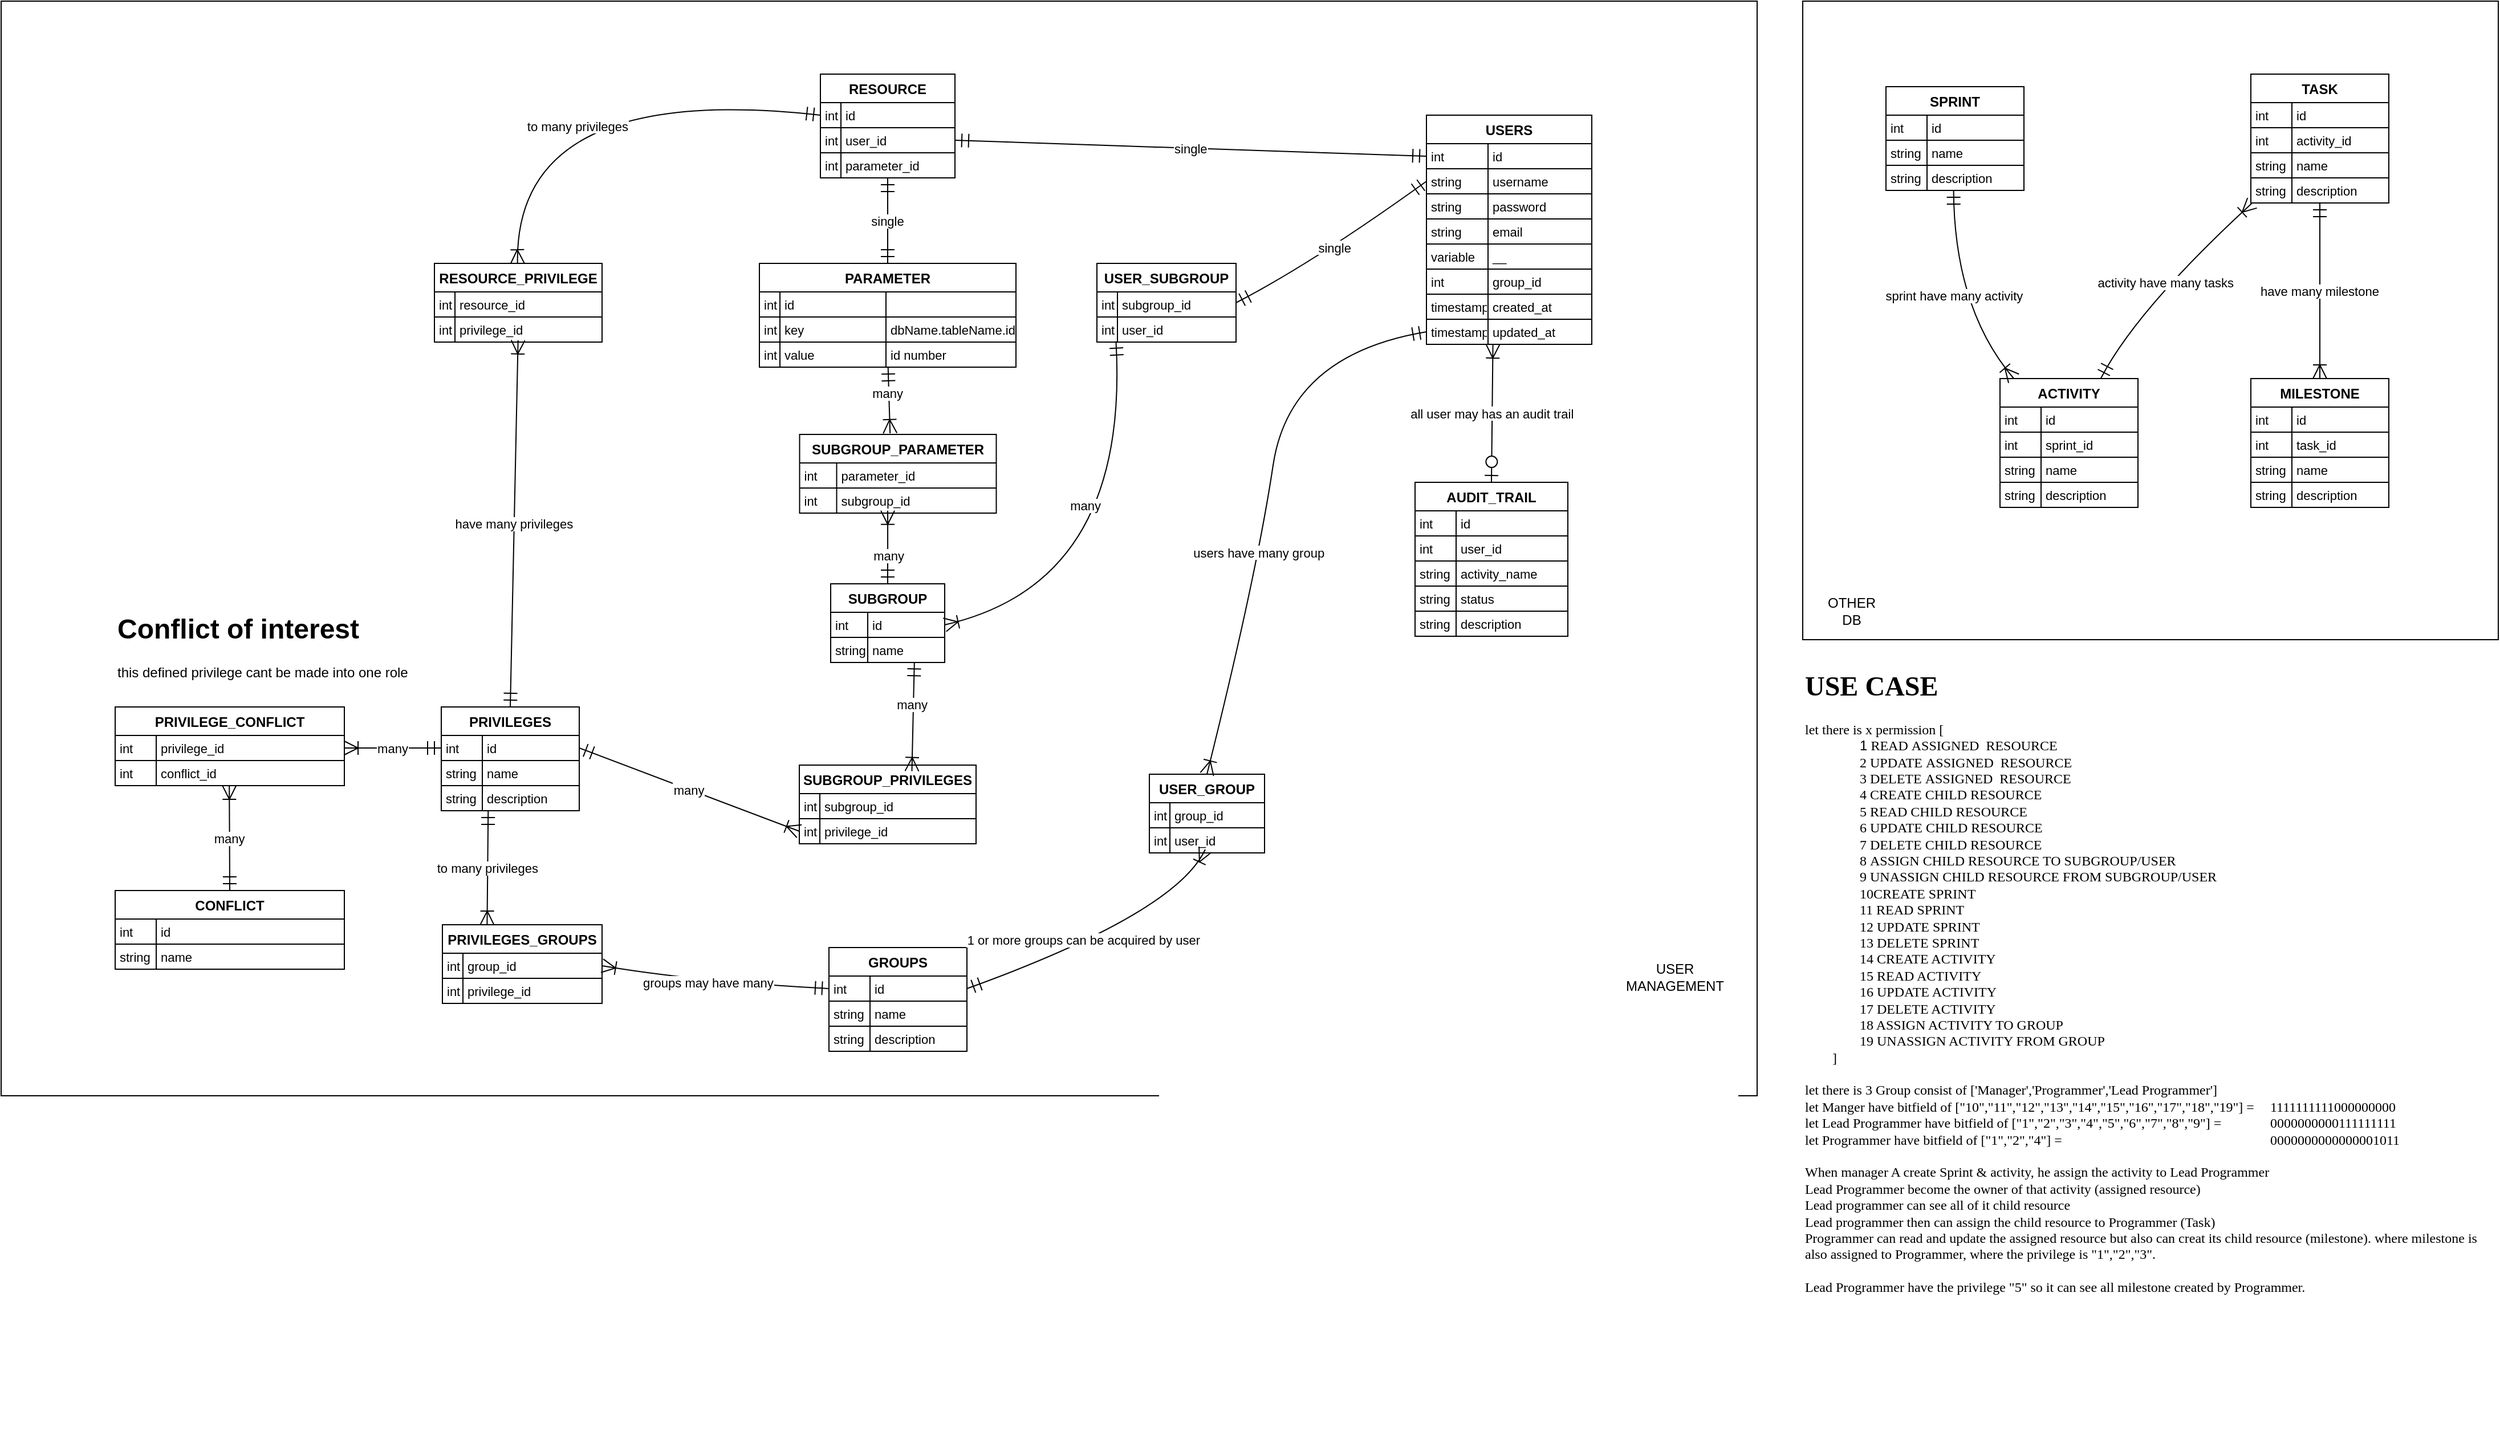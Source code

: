 <mxfile version="24.7.17">
  <diagram name="Page-1" id="a_vkdlcKbZujeXEcBxAx">
    <mxGraphModel dx="2261" dy="884" grid="1" gridSize="10" guides="1" tooltips="1" connect="1" arrows="1" fold="1" page="1" pageScale="1" pageWidth="827" pageHeight="1169" math="0" shadow="0">
      <root>
        <mxCell id="0" />
        <mxCell id="1" parent="0" />
        <mxCell id="CAzsDrQhzYgR_1otZYQ5-173" value="" style="rounded=0;whiteSpace=wrap;html=1;" vertex="1" parent="1">
          <mxGeometry x="-590" width="1540" height="960" as="geometry" />
        </mxCell>
        <mxCell id="CAzsDrQhzYgR_1otZYQ5-171" value="" style="rounded=0;whiteSpace=wrap;html=1;" vertex="1" parent="1">
          <mxGeometry x="990" width="610" height="560" as="geometry" />
        </mxCell>
        <mxCell id="CAzsDrQhzYgR_1otZYQ5-1" value="USERS" style="shape=table;startSize=25;container=1;collapsible=0;childLayout=tableLayout;fixedRows=1;rowLines=1;fontStyle=1;align=center;resizeLast=1;" vertex="1" parent="1">
          <mxGeometry x="660" y="100" width="145" height="201" as="geometry" />
        </mxCell>
        <mxCell id="CAzsDrQhzYgR_1otZYQ5-2" style="shape=tableRow;horizontal=0;startSize=0;swimlaneHead=0;swimlaneBody=0;fillColor=none;collapsible=0;dropTarget=0;points=[[0,0.5],[1,0.5]];portConstraint=eastwest;top=0;left=0;right=0;bottom=0;" vertex="1" parent="CAzsDrQhzYgR_1otZYQ5-1">
          <mxGeometry y="25" width="145" height="22" as="geometry" />
        </mxCell>
        <mxCell id="CAzsDrQhzYgR_1otZYQ5-3" value="int" style="shape=partialRectangle;connectable=0;fillColor=none;top=0;left=0;bottom=0;right=0;align=left;spacingLeft=2;overflow=hidden;fontSize=11;" vertex="1" parent="CAzsDrQhzYgR_1otZYQ5-2">
          <mxGeometry width="54" height="22" as="geometry">
            <mxRectangle width="54" height="22" as="alternateBounds" />
          </mxGeometry>
        </mxCell>
        <mxCell id="CAzsDrQhzYgR_1otZYQ5-4" value="id" style="shape=partialRectangle;connectable=0;fillColor=none;top=0;left=0;bottom=0;right=0;align=left;spacingLeft=2;overflow=hidden;fontSize=11;" vertex="1" parent="CAzsDrQhzYgR_1otZYQ5-2">
          <mxGeometry x="54" width="91" height="22" as="geometry">
            <mxRectangle width="91" height="22" as="alternateBounds" />
          </mxGeometry>
        </mxCell>
        <mxCell id="CAzsDrQhzYgR_1otZYQ5-5" style="shape=tableRow;horizontal=0;startSize=0;swimlaneHead=0;swimlaneBody=0;fillColor=none;collapsible=0;dropTarget=0;points=[[0,0.5],[1,0.5]];portConstraint=eastwest;top=0;left=0;right=0;bottom=0;" vertex="1" parent="CAzsDrQhzYgR_1otZYQ5-1">
          <mxGeometry y="47" width="145" height="22" as="geometry" />
        </mxCell>
        <mxCell id="CAzsDrQhzYgR_1otZYQ5-6" value="string" style="shape=partialRectangle;connectable=0;fillColor=none;top=0;left=0;bottom=0;right=0;align=left;spacingLeft=2;overflow=hidden;fontSize=11;" vertex="1" parent="CAzsDrQhzYgR_1otZYQ5-5">
          <mxGeometry width="54" height="22" as="geometry">
            <mxRectangle width="54" height="22" as="alternateBounds" />
          </mxGeometry>
        </mxCell>
        <mxCell id="CAzsDrQhzYgR_1otZYQ5-7" value="username" style="shape=partialRectangle;connectable=0;fillColor=none;top=0;left=0;bottom=0;right=0;align=left;spacingLeft=2;overflow=hidden;fontSize=11;" vertex="1" parent="CAzsDrQhzYgR_1otZYQ5-5">
          <mxGeometry x="54" width="91" height="22" as="geometry">
            <mxRectangle width="91" height="22" as="alternateBounds" />
          </mxGeometry>
        </mxCell>
        <mxCell id="CAzsDrQhzYgR_1otZYQ5-8" style="shape=tableRow;horizontal=0;startSize=0;swimlaneHead=0;swimlaneBody=0;fillColor=none;collapsible=0;dropTarget=0;points=[[0,0.5],[1,0.5]];portConstraint=eastwest;top=0;left=0;right=0;bottom=0;" vertex="1" parent="CAzsDrQhzYgR_1otZYQ5-1">
          <mxGeometry y="69" width="145" height="22" as="geometry" />
        </mxCell>
        <mxCell id="CAzsDrQhzYgR_1otZYQ5-9" value="string" style="shape=partialRectangle;connectable=0;fillColor=none;top=0;left=0;bottom=0;right=0;align=left;spacingLeft=2;overflow=hidden;fontSize=11;" vertex="1" parent="CAzsDrQhzYgR_1otZYQ5-8">
          <mxGeometry width="54" height="22" as="geometry">
            <mxRectangle width="54" height="22" as="alternateBounds" />
          </mxGeometry>
        </mxCell>
        <mxCell id="CAzsDrQhzYgR_1otZYQ5-10" value="password" style="shape=partialRectangle;connectable=0;fillColor=none;top=0;left=0;bottom=0;right=0;align=left;spacingLeft=2;overflow=hidden;fontSize=11;" vertex="1" parent="CAzsDrQhzYgR_1otZYQ5-8">
          <mxGeometry x="54" width="91" height="22" as="geometry">
            <mxRectangle width="91" height="22" as="alternateBounds" />
          </mxGeometry>
        </mxCell>
        <mxCell id="CAzsDrQhzYgR_1otZYQ5-11" style="shape=tableRow;horizontal=0;startSize=0;swimlaneHead=0;swimlaneBody=0;fillColor=none;collapsible=0;dropTarget=0;points=[[0,0.5],[1,0.5]];portConstraint=eastwest;top=0;left=0;right=0;bottom=0;" vertex="1" parent="CAzsDrQhzYgR_1otZYQ5-1">
          <mxGeometry y="91" width="145" height="22" as="geometry" />
        </mxCell>
        <mxCell id="CAzsDrQhzYgR_1otZYQ5-12" value="string" style="shape=partialRectangle;connectable=0;fillColor=none;top=0;left=0;bottom=0;right=0;align=left;spacingLeft=2;overflow=hidden;fontSize=11;" vertex="1" parent="CAzsDrQhzYgR_1otZYQ5-11">
          <mxGeometry width="54" height="22" as="geometry">
            <mxRectangle width="54" height="22" as="alternateBounds" />
          </mxGeometry>
        </mxCell>
        <mxCell id="CAzsDrQhzYgR_1otZYQ5-13" value="email" style="shape=partialRectangle;connectable=0;fillColor=none;top=0;left=0;bottom=0;right=0;align=left;spacingLeft=2;overflow=hidden;fontSize=11;" vertex="1" parent="CAzsDrQhzYgR_1otZYQ5-11">
          <mxGeometry x="54" width="91" height="22" as="geometry">
            <mxRectangle width="91" height="22" as="alternateBounds" />
          </mxGeometry>
        </mxCell>
        <mxCell id="CAzsDrQhzYgR_1otZYQ5-14" style="shape=tableRow;horizontal=0;startSize=0;swimlaneHead=0;swimlaneBody=0;fillColor=none;collapsible=0;dropTarget=0;points=[[0,0.5],[1,0.5]];portConstraint=eastwest;top=0;left=0;right=0;bottom=0;" vertex="1" parent="CAzsDrQhzYgR_1otZYQ5-1">
          <mxGeometry y="113" width="145" height="22" as="geometry" />
        </mxCell>
        <mxCell id="CAzsDrQhzYgR_1otZYQ5-15" value="variable" style="shape=partialRectangle;connectable=0;fillColor=none;top=0;left=0;bottom=0;right=0;align=left;spacingLeft=2;overflow=hidden;fontSize=11;" vertex="1" parent="CAzsDrQhzYgR_1otZYQ5-14">
          <mxGeometry width="54" height="22" as="geometry">
            <mxRectangle width="54" height="22" as="alternateBounds" />
          </mxGeometry>
        </mxCell>
        <mxCell id="CAzsDrQhzYgR_1otZYQ5-16" value="__" style="shape=partialRectangle;connectable=0;fillColor=none;top=0;left=0;bottom=0;right=0;align=left;spacingLeft=2;overflow=hidden;fontSize=11;" vertex="1" parent="CAzsDrQhzYgR_1otZYQ5-14">
          <mxGeometry x="54" width="91" height="22" as="geometry">
            <mxRectangle width="91" height="22" as="alternateBounds" />
          </mxGeometry>
        </mxCell>
        <mxCell id="CAzsDrQhzYgR_1otZYQ5-17" style="shape=tableRow;horizontal=0;startSize=0;swimlaneHead=0;swimlaneBody=0;fillColor=none;collapsible=0;dropTarget=0;points=[[0,0.5],[1,0.5]];portConstraint=eastwest;top=0;left=0;right=0;bottom=0;" vertex="1" parent="CAzsDrQhzYgR_1otZYQ5-1">
          <mxGeometry y="135" width="145" height="22" as="geometry" />
        </mxCell>
        <mxCell id="CAzsDrQhzYgR_1otZYQ5-18" value="int" style="shape=partialRectangle;connectable=0;fillColor=none;top=0;left=0;bottom=0;right=0;align=left;spacingLeft=2;overflow=hidden;fontSize=11;" vertex="1" parent="CAzsDrQhzYgR_1otZYQ5-17">
          <mxGeometry width="54" height="22" as="geometry">
            <mxRectangle width="54" height="22" as="alternateBounds" />
          </mxGeometry>
        </mxCell>
        <mxCell id="CAzsDrQhzYgR_1otZYQ5-19" value="group_id" style="shape=partialRectangle;connectable=0;fillColor=none;top=0;left=0;bottom=0;right=0;align=left;spacingLeft=2;overflow=hidden;fontSize=11;" vertex="1" parent="CAzsDrQhzYgR_1otZYQ5-17">
          <mxGeometry x="54" width="91" height="22" as="geometry">
            <mxRectangle width="91" height="22" as="alternateBounds" />
          </mxGeometry>
        </mxCell>
        <mxCell id="CAzsDrQhzYgR_1otZYQ5-20" style="shape=tableRow;horizontal=0;startSize=0;swimlaneHead=0;swimlaneBody=0;fillColor=none;collapsible=0;dropTarget=0;points=[[0,0.5],[1,0.5]];portConstraint=eastwest;top=0;left=0;right=0;bottom=0;" vertex="1" parent="CAzsDrQhzYgR_1otZYQ5-1">
          <mxGeometry y="157" width="145" height="22" as="geometry" />
        </mxCell>
        <mxCell id="CAzsDrQhzYgR_1otZYQ5-21" value="timestamp" style="shape=partialRectangle;connectable=0;fillColor=none;top=0;left=0;bottom=0;right=0;align=left;spacingLeft=2;overflow=hidden;fontSize=11;" vertex="1" parent="CAzsDrQhzYgR_1otZYQ5-20">
          <mxGeometry width="54" height="22" as="geometry">
            <mxRectangle width="54" height="22" as="alternateBounds" />
          </mxGeometry>
        </mxCell>
        <mxCell id="CAzsDrQhzYgR_1otZYQ5-22" value="created_at" style="shape=partialRectangle;connectable=0;fillColor=none;top=0;left=0;bottom=0;right=0;align=left;spacingLeft=2;overflow=hidden;fontSize=11;" vertex="1" parent="CAzsDrQhzYgR_1otZYQ5-20">
          <mxGeometry x="54" width="91" height="22" as="geometry">
            <mxRectangle width="91" height="22" as="alternateBounds" />
          </mxGeometry>
        </mxCell>
        <mxCell id="CAzsDrQhzYgR_1otZYQ5-23" style="shape=tableRow;horizontal=0;startSize=0;swimlaneHead=0;swimlaneBody=0;fillColor=none;collapsible=0;dropTarget=0;points=[[0,0.5],[1,0.5]];portConstraint=eastwest;top=0;left=0;right=0;bottom=0;" vertex="1" parent="CAzsDrQhzYgR_1otZYQ5-1">
          <mxGeometry y="179" width="145" height="22" as="geometry" />
        </mxCell>
        <mxCell id="CAzsDrQhzYgR_1otZYQ5-24" value="timestamp" style="shape=partialRectangle;connectable=0;fillColor=none;top=0;left=0;bottom=0;right=0;align=left;spacingLeft=2;overflow=hidden;fontSize=11;" vertex="1" parent="CAzsDrQhzYgR_1otZYQ5-23">
          <mxGeometry width="54" height="22" as="geometry">
            <mxRectangle width="54" height="22" as="alternateBounds" />
          </mxGeometry>
        </mxCell>
        <mxCell id="CAzsDrQhzYgR_1otZYQ5-25" value="updated_at" style="shape=partialRectangle;connectable=0;fillColor=none;top=0;left=0;bottom=0;right=0;align=left;spacingLeft=2;overflow=hidden;fontSize=11;" vertex="1" parent="CAzsDrQhzYgR_1otZYQ5-23">
          <mxGeometry x="54" width="91" height="22" as="geometry">
            <mxRectangle width="91" height="22" as="alternateBounds" />
          </mxGeometry>
        </mxCell>
        <mxCell id="CAzsDrQhzYgR_1otZYQ5-26" value="PRIVILEGES" style="shape=table;startSize=25;container=1;collapsible=0;childLayout=tableLayout;fixedRows=1;rowLines=1;fontStyle=1;align=center;resizeLast=1;" vertex="1" parent="1">
          <mxGeometry x="-204" y="619" width="121" height="91" as="geometry" />
        </mxCell>
        <mxCell id="CAzsDrQhzYgR_1otZYQ5-27" style="shape=tableRow;horizontal=0;startSize=0;swimlaneHead=0;swimlaneBody=0;fillColor=none;collapsible=0;dropTarget=0;points=[[0,0.5],[1,0.5]];portConstraint=eastwest;top=0;left=0;right=0;bottom=0;" vertex="1" parent="CAzsDrQhzYgR_1otZYQ5-26">
          <mxGeometry y="25" width="121" height="22" as="geometry" />
        </mxCell>
        <mxCell id="CAzsDrQhzYgR_1otZYQ5-28" value="int" style="shape=partialRectangle;connectable=0;fillColor=none;top=0;left=0;bottom=0;right=0;align=left;spacingLeft=2;overflow=hidden;fontSize=11;" vertex="1" parent="CAzsDrQhzYgR_1otZYQ5-27">
          <mxGeometry width="36" height="22" as="geometry">
            <mxRectangle width="36" height="22" as="alternateBounds" />
          </mxGeometry>
        </mxCell>
        <mxCell id="CAzsDrQhzYgR_1otZYQ5-29" value="id" style="shape=partialRectangle;connectable=0;fillColor=none;top=0;left=0;bottom=0;right=0;align=left;spacingLeft=2;overflow=hidden;fontSize=11;" vertex="1" parent="CAzsDrQhzYgR_1otZYQ5-27">
          <mxGeometry x="36" width="85" height="22" as="geometry">
            <mxRectangle width="85" height="22" as="alternateBounds" />
          </mxGeometry>
        </mxCell>
        <mxCell id="CAzsDrQhzYgR_1otZYQ5-30" style="shape=tableRow;horizontal=0;startSize=0;swimlaneHead=0;swimlaneBody=0;fillColor=none;collapsible=0;dropTarget=0;points=[[0,0.5],[1,0.5]];portConstraint=eastwest;top=0;left=0;right=0;bottom=0;" vertex="1" parent="CAzsDrQhzYgR_1otZYQ5-26">
          <mxGeometry y="47" width="121" height="22" as="geometry" />
        </mxCell>
        <mxCell id="CAzsDrQhzYgR_1otZYQ5-31" value="string" style="shape=partialRectangle;connectable=0;fillColor=none;top=0;left=0;bottom=0;right=0;align=left;spacingLeft=2;overflow=hidden;fontSize=11;" vertex="1" parent="CAzsDrQhzYgR_1otZYQ5-30">
          <mxGeometry width="36" height="22" as="geometry">
            <mxRectangle width="36" height="22" as="alternateBounds" />
          </mxGeometry>
        </mxCell>
        <mxCell id="CAzsDrQhzYgR_1otZYQ5-32" value="name" style="shape=partialRectangle;connectable=0;fillColor=none;top=0;left=0;bottom=0;right=0;align=left;spacingLeft=2;overflow=hidden;fontSize=11;" vertex="1" parent="CAzsDrQhzYgR_1otZYQ5-30">
          <mxGeometry x="36" width="85" height="22" as="geometry">
            <mxRectangle width="85" height="22" as="alternateBounds" />
          </mxGeometry>
        </mxCell>
        <mxCell id="CAzsDrQhzYgR_1otZYQ5-33" style="shape=tableRow;horizontal=0;startSize=0;swimlaneHead=0;swimlaneBody=0;fillColor=none;collapsible=0;dropTarget=0;points=[[0,0.5],[1,0.5]];portConstraint=eastwest;top=0;left=0;right=0;bottom=0;" vertex="1" parent="CAzsDrQhzYgR_1otZYQ5-26">
          <mxGeometry y="69" width="121" height="22" as="geometry" />
        </mxCell>
        <mxCell id="CAzsDrQhzYgR_1otZYQ5-34" value="string" style="shape=partialRectangle;connectable=0;fillColor=none;top=0;left=0;bottom=0;right=0;align=left;spacingLeft=2;overflow=hidden;fontSize=11;" vertex="1" parent="CAzsDrQhzYgR_1otZYQ5-33">
          <mxGeometry width="36" height="22" as="geometry">
            <mxRectangle width="36" height="22" as="alternateBounds" />
          </mxGeometry>
        </mxCell>
        <mxCell id="CAzsDrQhzYgR_1otZYQ5-35" value="description" style="shape=partialRectangle;connectable=0;fillColor=none;top=0;left=0;bottom=0;right=0;align=left;spacingLeft=2;overflow=hidden;fontSize=11;" vertex="1" parent="CAzsDrQhzYgR_1otZYQ5-33">
          <mxGeometry x="36" width="85" height="22" as="geometry">
            <mxRectangle width="85" height="22" as="alternateBounds" />
          </mxGeometry>
        </mxCell>
        <mxCell id="CAzsDrQhzYgR_1otZYQ5-36" value="PRIVILEGES_GROUPS" style="shape=table;startSize=25;container=1;collapsible=0;childLayout=tableLayout;fixedRows=1;rowLines=1;fontStyle=1;align=center;resizeLast=1;" vertex="1" parent="1">
          <mxGeometry x="-203" y="810" width="140" height="69" as="geometry" />
        </mxCell>
        <mxCell id="CAzsDrQhzYgR_1otZYQ5-37" style="shape=tableRow;horizontal=0;startSize=0;swimlaneHead=0;swimlaneBody=0;fillColor=none;collapsible=0;dropTarget=0;points=[[0,0.5],[1,0.5]];portConstraint=eastwest;top=0;left=0;right=0;bottom=0;" vertex="1" parent="CAzsDrQhzYgR_1otZYQ5-36">
          <mxGeometry y="25" width="140" height="22" as="geometry" />
        </mxCell>
        <mxCell id="CAzsDrQhzYgR_1otZYQ5-38" value="int" style="shape=partialRectangle;connectable=0;fillColor=none;top=0;left=0;bottom=0;right=0;align=left;spacingLeft=2;overflow=hidden;fontSize=11;" vertex="1" parent="CAzsDrQhzYgR_1otZYQ5-37">
          <mxGeometry width="18" height="22" as="geometry">
            <mxRectangle width="18" height="22" as="alternateBounds" />
          </mxGeometry>
        </mxCell>
        <mxCell id="CAzsDrQhzYgR_1otZYQ5-39" value="group_id" style="shape=partialRectangle;connectable=0;fillColor=none;top=0;left=0;bottom=0;right=0;align=left;spacingLeft=2;overflow=hidden;fontSize=11;" vertex="1" parent="CAzsDrQhzYgR_1otZYQ5-37">
          <mxGeometry x="18" width="122" height="22" as="geometry">
            <mxRectangle width="122" height="22" as="alternateBounds" />
          </mxGeometry>
        </mxCell>
        <mxCell id="CAzsDrQhzYgR_1otZYQ5-40" style="shape=tableRow;horizontal=0;startSize=0;swimlaneHead=0;swimlaneBody=0;fillColor=none;collapsible=0;dropTarget=0;points=[[0,0.5],[1,0.5]];portConstraint=eastwest;top=0;left=0;right=0;bottom=0;" vertex="1" parent="CAzsDrQhzYgR_1otZYQ5-36">
          <mxGeometry y="47" width="140" height="22" as="geometry" />
        </mxCell>
        <mxCell id="CAzsDrQhzYgR_1otZYQ5-41" value="int" style="shape=partialRectangle;connectable=0;fillColor=none;top=0;left=0;bottom=0;right=0;align=left;spacingLeft=2;overflow=hidden;fontSize=11;" vertex="1" parent="CAzsDrQhzYgR_1otZYQ5-40">
          <mxGeometry width="18" height="22" as="geometry">
            <mxRectangle width="18" height="22" as="alternateBounds" />
          </mxGeometry>
        </mxCell>
        <mxCell id="CAzsDrQhzYgR_1otZYQ5-42" value="privilege_id" style="shape=partialRectangle;connectable=0;fillColor=none;top=0;left=0;bottom=0;right=0;align=left;spacingLeft=2;overflow=hidden;fontSize=11;" vertex="1" parent="CAzsDrQhzYgR_1otZYQ5-40">
          <mxGeometry x="18" width="122" height="22" as="geometry">
            <mxRectangle width="122" height="22" as="alternateBounds" />
          </mxGeometry>
        </mxCell>
        <mxCell id="CAzsDrQhzYgR_1otZYQ5-43" value="GROUPS" style="shape=table;startSize=25;container=1;collapsible=0;childLayout=tableLayout;fixedRows=1;rowLines=1;fontStyle=1;align=center;resizeLast=1;" vertex="1" parent="1">
          <mxGeometry x="136" y="830" width="121" height="91" as="geometry" />
        </mxCell>
        <mxCell id="CAzsDrQhzYgR_1otZYQ5-44" style="shape=tableRow;horizontal=0;startSize=0;swimlaneHead=0;swimlaneBody=0;fillColor=none;collapsible=0;dropTarget=0;points=[[0,0.5],[1,0.5]];portConstraint=eastwest;top=0;left=0;right=0;bottom=0;" vertex="1" parent="CAzsDrQhzYgR_1otZYQ5-43">
          <mxGeometry y="25" width="121" height="22" as="geometry" />
        </mxCell>
        <mxCell id="CAzsDrQhzYgR_1otZYQ5-45" value="int" style="shape=partialRectangle;connectable=0;fillColor=none;top=0;left=0;bottom=0;right=0;align=left;spacingLeft=2;overflow=hidden;fontSize=11;" vertex="1" parent="CAzsDrQhzYgR_1otZYQ5-44">
          <mxGeometry width="36" height="22" as="geometry">
            <mxRectangle width="36" height="22" as="alternateBounds" />
          </mxGeometry>
        </mxCell>
        <mxCell id="CAzsDrQhzYgR_1otZYQ5-46" value="id" style="shape=partialRectangle;connectable=0;fillColor=none;top=0;left=0;bottom=0;right=0;align=left;spacingLeft=2;overflow=hidden;fontSize=11;" vertex="1" parent="CAzsDrQhzYgR_1otZYQ5-44">
          <mxGeometry x="36" width="85" height="22" as="geometry">
            <mxRectangle width="85" height="22" as="alternateBounds" />
          </mxGeometry>
        </mxCell>
        <mxCell id="CAzsDrQhzYgR_1otZYQ5-47" style="shape=tableRow;horizontal=0;startSize=0;swimlaneHead=0;swimlaneBody=0;fillColor=none;collapsible=0;dropTarget=0;points=[[0,0.5],[1,0.5]];portConstraint=eastwest;top=0;left=0;right=0;bottom=0;" vertex="1" parent="CAzsDrQhzYgR_1otZYQ5-43">
          <mxGeometry y="47" width="121" height="22" as="geometry" />
        </mxCell>
        <mxCell id="CAzsDrQhzYgR_1otZYQ5-48" value="string" style="shape=partialRectangle;connectable=0;fillColor=none;top=0;left=0;bottom=0;right=0;align=left;spacingLeft=2;overflow=hidden;fontSize=11;" vertex="1" parent="CAzsDrQhzYgR_1otZYQ5-47">
          <mxGeometry width="36" height="22" as="geometry">
            <mxRectangle width="36" height="22" as="alternateBounds" />
          </mxGeometry>
        </mxCell>
        <mxCell id="CAzsDrQhzYgR_1otZYQ5-49" value="name" style="shape=partialRectangle;connectable=0;fillColor=none;top=0;left=0;bottom=0;right=0;align=left;spacingLeft=2;overflow=hidden;fontSize=11;" vertex="1" parent="CAzsDrQhzYgR_1otZYQ5-47">
          <mxGeometry x="36" width="85" height="22" as="geometry">
            <mxRectangle width="85" height="22" as="alternateBounds" />
          </mxGeometry>
        </mxCell>
        <mxCell id="CAzsDrQhzYgR_1otZYQ5-50" style="shape=tableRow;horizontal=0;startSize=0;swimlaneHead=0;swimlaneBody=0;fillColor=none;collapsible=0;dropTarget=0;points=[[0,0.5],[1,0.5]];portConstraint=eastwest;top=0;left=0;right=0;bottom=0;" vertex="1" parent="CAzsDrQhzYgR_1otZYQ5-43">
          <mxGeometry y="69" width="121" height="22" as="geometry" />
        </mxCell>
        <mxCell id="CAzsDrQhzYgR_1otZYQ5-51" value="string" style="shape=partialRectangle;connectable=0;fillColor=none;top=0;left=0;bottom=0;right=0;align=left;spacingLeft=2;overflow=hidden;fontSize=11;" vertex="1" parent="CAzsDrQhzYgR_1otZYQ5-50">
          <mxGeometry width="36" height="22" as="geometry">
            <mxRectangle width="36" height="22" as="alternateBounds" />
          </mxGeometry>
        </mxCell>
        <mxCell id="CAzsDrQhzYgR_1otZYQ5-52" value="description" style="shape=partialRectangle;connectable=0;fillColor=none;top=0;left=0;bottom=0;right=0;align=left;spacingLeft=2;overflow=hidden;fontSize=11;" vertex="1" parent="CAzsDrQhzYgR_1otZYQ5-50">
          <mxGeometry x="36" width="85" height="22" as="geometry">
            <mxRectangle width="85" height="22" as="alternateBounds" />
          </mxGeometry>
        </mxCell>
        <mxCell id="CAzsDrQhzYgR_1otZYQ5-53" value="USER_GROUP" style="shape=table;startSize=25;container=1;collapsible=0;childLayout=tableLayout;fixedRows=1;rowLines=1;fontStyle=1;align=center;resizeLast=1;" vertex="1" parent="1">
          <mxGeometry x="417" y="678" width="101" height="69" as="geometry" />
        </mxCell>
        <mxCell id="CAzsDrQhzYgR_1otZYQ5-54" style="shape=tableRow;horizontal=0;startSize=0;swimlaneHead=0;swimlaneBody=0;fillColor=none;collapsible=0;dropTarget=0;points=[[0,0.5],[1,0.5]];portConstraint=eastwest;top=0;left=0;right=0;bottom=0;" vertex="1" parent="CAzsDrQhzYgR_1otZYQ5-53">
          <mxGeometry y="25" width="101" height="22" as="geometry" />
        </mxCell>
        <mxCell id="CAzsDrQhzYgR_1otZYQ5-55" value="int" style="shape=partialRectangle;connectable=0;fillColor=none;top=0;left=0;bottom=0;right=0;align=left;spacingLeft=2;overflow=hidden;fontSize=11;" vertex="1" parent="CAzsDrQhzYgR_1otZYQ5-54">
          <mxGeometry width="18" height="22" as="geometry">
            <mxRectangle width="18" height="22" as="alternateBounds" />
          </mxGeometry>
        </mxCell>
        <mxCell id="CAzsDrQhzYgR_1otZYQ5-56" value="group_id" style="shape=partialRectangle;connectable=0;fillColor=none;top=0;left=0;bottom=0;right=0;align=left;spacingLeft=2;overflow=hidden;fontSize=11;" vertex="1" parent="CAzsDrQhzYgR_1otZYQ5-54">
          <mxGeometry x="18" width="83" height="22" as="geometry">
            <mxRectangle width="83" height="22" as="alternateBounds" />
          </mxGeometry>
        </mxCell>
        <mxCell id="CAzsDrQhzYgR_1otZYQ5-57" style="shape=tableRow;horizontal=0;startSize=0;swimlaneHead=0;swimlaneBody=0;fillColor=none;collapsible=0;dropTarget=0;points=[[0,0.5],[1,0.5]];portConstraint=eastwest;top=0;left=0;right=0;bottom=0;" vertex="1" parent="CAzsDrQhzYgR_1otZYQ5-53">
          <mxGeometry y="47" width="101" height="22" as="geometry" />
        </mxCell>
        <mxCell id="CAzsDrQhzYgR_1otZYQ5-58" value="int" style="shape=partialRectangle;connectable=0;fillColor=none;top=0;left=0;bottom=0;right=0;align=left;spacingLeft=2;overflow=hidden;fontSize=11;" vertex="1" parent="CAzsDrQhzYgR_1otZYQ5-57">
          <mxGeometry width="18" height="22" as="geometry">
            <mxRectangle width="18" height="22" as="alternateBounds" />
          </mxGeometry>
        </mxCell>
        <mxCell id="CAzsDrQhzYgR_1otZYQ5-59" value="user_id" style="shape=partialRectangle;connectable=0;fillColor=none;top=0;left=0;bottom=0;right=0;align=left;spacingLeft=2;overflow=hidden;fontSize=11;" vertex="1" parent="CAzsDrQhzYgR_1otZYQ5-57">
          <mxGeometry x="18" width="83" height="22" as="geometry">
            <mxRectangle width="83" height="22" as="alternateBounds" />
          </mxGeometry>
        </mxCell>
        <mxCell id="CAzsDrQhzYgR_1otZYQ5-60" value="AUDIT_TRAIL" style="shape=table;startSize=25;container=1;collapsible=0;childLayout=tableLayout;fixedRows=1;rowLines=1;fontStyle=1;align=center;resizeLast=1;" vertex="1" parent="1">
          <mxGeometry x="650" y="422" width="134" height="135" as="geometry" />
        </mxCell>
        <mxCell id="CAzsDrQhzYgR_1otZYQ5-61" style="shape=tableRow;horizontal=0;startSize=0;swimlaneHead=0;swimlaneBody=0;fillColor=none;collapsible=0;dropTarget=0;points=[[0,0.5],[1,0.5]];portConstraint=eastwest;top=0;left=0;right=0;bottom=0;" vertex="1" parent="CAzsDrQhzYgR_1otZYQ5-60">
          <mxGeometry y="25" width="134" height="22" as="geometry" />
        </mxCell>
        <mxCell id="CAzsDrQhzYgR_1otZYQ5-62" value="int" style="shape=partialRectangle;connectable=0;fillColor=none;top=0;left=0;bottom=0;right=0;align=left;spacingLeft=2;overflow=hidden;fontSize=11;" vertex="1" parent="CAzsDrQhzYgR_1otZYQ5-61">
          <mxGeometry width="36" height="22" as="geometry">
            <mxRectangle width="36" height="22" as="alternateBounds" />
          </mxGeometry>
        </mxCell>
        <mxCell id="CAzsDrQhzYgR_1otZYQ5-63" value="id" style="shape=partialRectangle;connectable=0;fillColor=none;top=0;left=0;bottom=0;right=0;align=left;spacingLeft=2;overflow=hidden;fontSize=11;" vertex="1" parent="CAzsDrQhzYgR_1otZYQ5-61">
          <mxGeometry x="36" width="98" height="22" as="geometry">
            <mxRectangle width="98" height="22" as="alternateBounds" />
          </mxGeometry>
        </mxCell>
        <mxCell id="CAzsDrQhzYgR_1otZYQ5-64" style="shape=tableRow;horizontal=0;startSize=0;swimlaneHead=0;swimlaneBody=0;fillColor=none;collapsible=0;dropTarget=0;points=[[0,0.5],[1,0.5]];portConstraint=eastwest;top=0;left=0;right=0;bottom=0;" vertex="1" parent="CAzsDrQhzYgR_1otZYQ5-60">
          <mxGeometry y="47" width="134" height="22" as="geometry" />
        </mxCell>
        <mxCell id="CAzsDrQhzYgR_1otZYQ5-65" value="int" style="shape=partialRectangle;connectable=0;fillColor=none;top=0;left=0;bottom=0;right=0;align=left;spacingLeft=2;overflow=hidden;fontSize=11;" vertex="1" parent="CAzsDrQhzYgR_1otZYQ5-64">
          <mxGeometry width="36" height="22" as="geometry">
            <mxRectangle width="36" height="22" as="alternateBounds" />
          </mxGeometry>
        </mxCell>
        <mxCell id="CAzsDrQhzYgR_1otZYQ5-66" value="user_id" style="shape=partialRectangle;connectable=0;fillColor=none;top=0;left=0;bottom=0;right=0;align=left;spacingLeft=2;overflow=hidden;fontSize=11;" vertex="1" parent="CAzsDrQhzYgR_1otZYQ5-64">
          <mxGeometry x="36" width="98" height="22" as="geometry">
            <mxRectangle width="98" height="22" as="alternateBounds" />
          </mxGeometry>
        </mxCell>
        <mxCell id="CAzsDrQhzYgR_1otZYQ5-67" style="shape=tableRow;horizontal=0;startSize=0;swimlaneHead=0;swimlaneBody=0;fillColor=none;collapsible=0;dropTarget=0;points=[[0,0.5],[1,0.5]];portConstraint=eastwest;top=0;left=0;right=0;bottom=0;" vertex="1" parent="CAzsDrQhzYgR_1otZYQ5-60">
          <mxGeometry y="69" width="134" height="22" as="geometry" />
        </mxCell>
        <mxCell id="CAzsDrQhzYgR_1otZYQ5-68" value="string" style="shape=partialRectangle;connectable=0;fillColor=none;top=0;left=0;bottom=0;right=0;align=left;spacingLeft=2;overflow=hidden;fontSize=11;" vertex="1" parent="CAzsDrQhzYgR_1otZYQ5-67">
          <mxGeometry width="36" height="22" as="geometry">
            <mxRectangle width="36" height="22" as="alternateBounds" />
          </mxGeometry>
        </mxCell>
        <mxCell id="CAzsDrQhzYgR_1otZYQ5-69" value="activity_name" style="shape=partialRectangle;connectable=0;fillColor=none;top=0;left=0;bottom=0;right=0;align=left;spacingLeft=2;overflow=hidden;fontSize=11;" vertex="1" parent="CAzsDrQhzYgR_1otZYQ5-67">
          <mxGeometry x="36" width="98" height="22" as="geometry">
            <mxRectangle width="98" height="22" as="alternateBounds" />
          </mxGeometry>
        </mxCell>
        <mxCell id="CAzsDrQhzYgR_1otZYQ5-70" style="shape=tableRow;horizontal=0;startSize=0;swimlaneHead=0;swimlaneBody=0;fillColor=none;collapsible=0;dropTarget=0;points=[[0,0.5],[1,0.5]];portConstraint=eastwest;top=0;left=0;right=0;bottom=0;" vertex="1" parent="CAzsDrQhzYgR_1otZYQ5-60">
          <mxGeometry y="91" width="134" height="22" as="geometry" />
        </mxCell>
        <mxCell id="CAzsDrQhzYgR_1otZYQ5-71" value="string" style="shape=partialRectangle;connectable=0;fillColor=none;top=0;left=0;bottom=0;right=0;align=left;spacingLeft=2;overflow=hidden;fontSize=11;" vertex="1" parent="CAzsDrQhzYgR_1otZYQ5-70">
          <mxGeometry width="36" height="22" as="geometry">
            <mxRectangle width="36" height="22" as="alternateBounds" />
          </mxGeometry>
        </mxCell>
        <mxCell id="CAzsDrQhzYgR_1otZYQ5-72" value="status" style="shape=partialRectangle;connectable=0;fillColor=none;top=0;left=0;bottom=0;right=0;align=left;spacingLeft=2;overflow=hidden;fontSize=11;" vertex="1" parent="CAzsDrQhzYgR_1otZYQ5-70">
          <mxGeometry x="36" width="98" height="22" as="geometry">
            <mxRectangle width="98" height="22" as="alternateBounds" />
          </mxGeometry>
        </mxCell>
        <mxCell id="CAzsDrQhzYgR_1otZYQ5-73" style="shape=tableRow;horizontal=0;startSize=0;swimlaneHead=0;swimlaneBody=0;fillColor=none;collapsible=0;dropTarget=0;points=[[0,0.5],[1,0.5]];portConstraint=eastwest;top=0;left=0;right=0;bottom=0;" vertex="1" parent="CAzsDrQhzYgR_1otZYQ5-60">
          <mxGeometry y="113" width="134" height="22" as="geometry" />
        </mxCell>
        <mxCell id="CAzsDrQhzYgR_1otZYQ5-74" value="string" style="shape=partialRectangle;connectable=0;fillColor=none;top=0;left=0;bottom=0;right=0;align=left;spacingLeft=2;overflow=hidden;fontSize=11;" vertex="1" parent="CAzsDrQhzYgR_1otZYQ5-73">
          <mxGeometry width="36" height="22" as="geometry">
            <mxRectangle width="36" height="22" as="alternateBounds" />
          </mxGeometry>
        </mxCell>
        <mxCell id="CAzsDrQhzYgR_1otZYQ5-75" value="description" style="shape=partialRectangle;connectable=0;fillColor=none;top=0;left=0;bottom=0;right=0;align=left;spacingLeft=2;overflow=hidden;fontSize=11;" vertex="1" parent="CAzsDrQhzYgR_1otZYQ5-73">
          <mxGeometry x="36" width="98" height="22" as="geometry">
            <mxRectangle width="98" height="22" as="alternateBounds" />
          </mxGeometry>
        </mxCell>
        <mxCell id="CAzsDrQhzYgR_1otZYQ5-76" value="SPRINT" style="shape=table;startSize=25;container=1;collapsible=0;childLayout=tableLayout;fixedRows=1;rowLines=1;fontStyle=1;align=center;resizeLast=1;" vertex="1" parent="1">
          <mxGeometry x="1063" y="75" width="121" height="91" as="geometry" />
        </mxCell>
        <mxCell id="CAzsDrQhzYgR_1otZYQ5-77" style="shape=tableRow;horizontal=0;startSize=0;swimlaneHead=0;swimlaneBody=0;fillColor=none;collapsible=0;dropTarget=0;points=[[0,0.5],[1,0.5]];portConstraint=eastwest;top=0;left=0;right=0;bottom=0;" vertex="1" parent="CAzsDrQhzYgR_1otZYQ5-76">
          <mxGeometry y="25" width="121" height="22" as="geometry" />
        </mxCell>
        <mxCell id="CAzsDrQhzYgR_1otZYQ5-78" value="int" style="shape=partialRectangle;connectable=0;fillColor=none;top=0;left=0;bottom=0;right=0;align=left;spacingLeft=2;overflow=hidden;fontSize=11;" vertex="1" parent="CAzsDrQhzYgR_1otZYQ5-77">
          <mxGeometry width="36" height="22" as="geometry">
            <mxRectangle width="36" height="22" as="alternateBounds" />
          </mxGeometry>
        </mxCell>
        <mxCell id="CAzsDrQhzYgR_1otZYQ5-79" value="id" style="shape=partialRectangle;connectable=0;fillColor=none;top=0;left=0;bottom=0;right=0;align=left;spacingLeft=2;overflow=hidden;fontSize=11;" vertex="1" parent="CAzsDrQhzYgR_1otZYQ5-77">
          <mxGeometry x="36" width="85" height="22" as="geometry">
            <mxRectangle width="85" height="22" as="alternateBounds" />
          </mxGeometry>
        </mxCell>
        <mxCell id="CAzsDrQhzYgR_1otZYQ5-80" style="shape=tableRow;horizontal=0;startSize=0;swimlaneHead=0;swimlaneBody=0;fillColor=none;collapsible=0;dropTarget=0;points=[[0,0.5],[1,0.5]];portConstraint=eastwest;top=0;left=0;right=0;bottom=0;" vertex="1" parent="CAzsDrQhzYgR_1otZYQ5-76">
          <mxGeometry y="47" width="121" height="22" as="geometry" />
        </mxCell>
        <mxCell id="CAzsDrQhzYgR_1otZYQ5-81" value="string" style="shape=partialRectangle;connectable=0;fillColor=none;top=0;left=0;bottom=0;right=0;align=left;spacingLeft=2;overflow=hidden;fontSize=11;" vertex="1" parent="CAzsDrQhzYgR_1otZYQ5-80">
          <mxGeometry width="36" height="22" as="geometry">
            <mxRectangle width="36" height="22" as="alternateBounds" />
          </mxGeometry>
        </mxCell>
        <mxCell id="CAzsDrQhzYgR_1otZYQ5-82" value="name" style="shape=partialRectangle;connectable=0;fillColor=none;top=0;left=0;bottom=0;right=0;align=left;spacingLeft=2;overflow=hidden;fontSize=11;" vertex="1" parent="CAzsDrQhzYgR_1otZYQ5-80">
          <mxGeometry x="36" width="85" height="22" as="geometry">
            <mxRectangle width="85" height="22" as="alternateBounds" />
          </mxGeometry>
        </mxCell>
        <mxCell id="CAzsDrQhzYgR_1otZYQ5-83" style="shape=tableRow;horizontal=0;startSize=0;swimlaneHead=0;swimlaneBody=0;fillColor=none;collapsible=0;dropTarget=0;points=[[0,0.5],[1,0.5]];portConstraint=eastwest;top=0;left=0;right=0;bottom=0;" vertex="1" parent="CAzsDrQhzYgR_1otZYQ5-76">
          <mxGeometry y="69" width="121" height="22" as="geometry" />
        </mxCell>
        <mxCell id="CAzsDrQhzYgR_1otZYQ5-84" value="string" style="shape=partialRectangle;connectable=0;fillColor=none;top=0;left=0;bottom=0;right=0;align=left;spacingLeft=2;overflow=hidden;fontSize=11;" vertex="1" parent="CAzsDrQhzYgR_1otZYQ5-83">
          <mxGeometry width="36" height="22" as="geometry">
            <mxRectangle width="36" height="22" as="alternateBounds" />
          </mxGeometry>
        </mxCell>
        <mxCell id="CAzsDrQhzYgR_1otZYQ5-85" value="description" style="shape=partialRectangle;connectable=0;fillColor=none;top=0;left=0;bottom=0;right=0;align=left;spacingLeft=2;overflow=hidden;fontSize=11;" vertex="1" parent="CAzsDrQhzYgR_1otZYQ5-83">
          <mxGeometry x="36" width="85" height="22" as="geometry">
            <mxRectangle width="85" height="22" as="alternateBounds" />
          </mxGeometry>
        </mxCell>
        <mxCell id="CAzsDrQhzYgR_1otZYQ5-86" value="ACTIVITY" style="shape=table;startSize=25;container=1;collapsible=0;childLayout=tableLayout;fixedRows=1;rowLines=1;fontStyle=1;align=center;resizeLast=1;" vertex="1" parent="1">
          <mxGeometry x="1163" y="331" width="121" height="113" as="geometry" />
        </mxCell>
        <mxCell id="CAzsDrQhzYgR_1otZYQ5-87" style="shape=tableRow;horizontal=0;startSize=0;swimlaneHead=0;swimlaneBody=0;fillColor=none;collapsible=0;dropTarget=0;points=[[0,0.5],[1,0.5]];portConstraint=eastwest;top=0;left=0;right=0;bottom=0;" vertex="1" parent="CAzsDrQhzYgR_1otZYQ5-86">
          <mxGeometry y="25" width="121" height="22" as="geometry" />
        </mxCell>
        <mxCell id="CAzsDrQhzYgR_1otZYQ5-88" value="int" style="shape=partialRectangle;connectable=0;fillColor=none;top=0;left=0;bottom=0;right=0;align=left;spacingLeft=2;overflow=hidden;fontSize=11;" vertex="1" parent="CAzsDrQhzYgR_1otZYQ5-87">
          <mxGeometry width="36" height="22" as="geometry">
            <mxRectangle width="36" height="22" as="alternateBounds" />
          </mxGeometry>
        </mxCell>
        <mxCell id="CAzsDrQhzYgR_1otZYQ5-89" value="id" style="shape=partialRectangle;connectable=0;fillColor=none;top=0;left=0;bottom=0;right=0;align=left;spacingLeft=2;overflow=hidden;fontSize=11;" vertex="1" parent="CAzsDrQhzYgR_1otZYQ5-87">
          <mxGeometry x="36" width="85" height="22" as="geometry">
            <mxRectangle width="85" height="22" as="alternateBounds" />
          </mxGeometry>
        </mxCell>
        <mxCell id="CAzsDrQhzYgR_1otZYQ5-90" style="shape=tableRow;horizontal=0;startSize=0;swimlaneHead=0;swimlaneBody=0;fillColor=none;collapsible=0;dropTarget=0;points=[[0,0.5],[1,0.5]];portConstraint=eastwest;top=0;left=0;right=0;bottom=0;" vertex="1" parent="CAzsDrQhzYgR_1otZYQ5-86">
          <mxGeometry y="47" width="121" height="22" as="geometry" />
        </mxCell>
        <mxCell id="CAzsDrQhzYgR_1otZYQ5-91" value="int" style="shape=partialRectangle;connectable=0;fillColor=none;top=0;left=0;bottom=0;right=0;align=left;spacingLeft=2;overflow=hidden;fontSize=11;" vertex="1" parent="CAzsDrQhzYgR_1otZYQ5-90">
          <mxGeometry width="36" height="22" as="geometry">
            <mxRectangle width="36" height="22" as="alternateBounds" />
          </mxGeometry>
        </mxCell>
        <mxCell id="CAzsDrQhzYgR_1otZYQ5-92" value="sprint_id" style="shape=partialRectangle;connectable=0;fillColor=none;top=0;left=0;bottom=0;right=0;align=left;spacingLeft=2;overflow=hidden;fontSize=11;" vertex="1" parent="CAzsDrQhzYgR_1otZYQ5-90">
          <mxGeometry x="36" width="85" height="22" as="geometry">
            <mxRectangle width="85" height="22" as="alternateBounds" />
          </mxGeometry>
        </mxCell>
        <mxCell id="CAzsDrQhzYgR_1otZYQ5-93" style="shape=tableRow;horizontal=0;startSize=0;swimlaneHead=0;swimlaneBody=0;fillColor=none;collapsible=0;dropTarget=0;points=[[0,0.5],[1,0.5]];portConstraint=eastwest;top=0;left=0;right=0;bottom=0;" vertex="1" parent="CAzsDrQhzYgR_1otZYQ5-86">
          <mxGeometry y="69" width="121" height="22" as="geometry" />
        </mxCell>
        <mxCell id="CAzsDrQhzYgR_1otZYQ5-94" value="string" style="shape=partialRectangle;connectable=0;fillColor=none;top=0;left=0;bottom=0;right=0;align=left;spacingLeft=2;overflow=hidden;fontSize=11;" vertex="1" parent="CAzsDrQhzYgR_1otZYQ5-93">
          <mxGeometry width="36" height="22" as="geometry">
            <mxRectangle width="36" height="22" as="alternateBounds" />
          </mxGeometry>
        </mxCell>
        <mxCell id="CAzsDrQhzYgR_1otZYQ5-95" value="name" style="shape=partialRectangle;connectable=0;fillColor=none;top=0;left=0;bottom=0;right=0;align=left;spacingLeft=2;overflow=hidden;fontSize=11;" vertex="1" parent="CAzsDrQhzYgR_1otZYQ5-93">
          <mxGeometry x="36" width="85" height="22" as="geometry">
            <mxRectangle width="85" height="22" as="alternateBounds" />
          </mxGeometry>
        </mxCell>
        <mxCell id="CAzsDrQhzYgR_1otZYQ5-96" style="shape=tableRow;horizontal=0;startSize=0;swimlaneHead=0;swimlaneBody=0;fillColor=none;collapsible=0;dropTarget=0;points=[[0,0.5],[1,0.5]];portConstraint=eastwest;top=0;left=0;right=0;bottom=0;" vertex="1" parent="CAzsDrQhzYgR_1otZYQ5-86">
          <mxGeometry y="91" width="121" height="22" as="geometry" />
        </mxCell>
        <mxCell id="CAzsDrQhzYgR_1otZYQ5-97" value="string" style="shape=partialRectangle;connectable=0;fillColor=none;top=0;left=0;bottom=0;right=0;align=left;spacingLeft=2;overflow=hidden;fontSize=11;" vertex="1" parent="CAzsDrQhzYgR_1otZYQ5-96">
          <mxGeometry width="36" height="22" as="geometry">
            <mxRectangle width="36" height="22" as="alternateBounds" />
          </mxGeometry>
        </mxCell>
        <mxCell id="CAzsDrQhzYgR_1otZYQ5-98" value="description" style="shape=partialRectangle;connectable=0;fillColor=none;top=0;left=0;bottom=0;right=0;align=left;spacingLeft=2;overflow=hidden;fontSize=11;" vertex="1" parent="CAzsDrQhzYgR_1otZYQ5-96">
          <mxGeometry x="36" width="85" height="22" as="geometry">
            <mxRectangle width="85" height="22" as="alternateBounds" />
          </mxGeometry>
        </mxCell>
        <mxCell id="CAzsDrQhzYgR_1otZYQ5-99" value="TASK" style="shape=table;startSize=25;container=1;collapsible=0;childLayout=tableLayout;fixedRows=1;rowLines=1;fontStyle=1;align=center;resizeLast=1;" vertex="1" parent="1">
          <mxGeometry x="1383" y="64" width="121" height="113" as="geometry" />
        </mxCell>
        <mxCell id="CAzsDrQhzYgR_1otZYQ5-100" style="shape=tableRow;horizontal=0;startSize=0;swimlaneHead=0;swimlaneBody=0;fillColor=none;collapsible=0;dropTarget=0;points=[[0,0.5],[1,0.5]];portConstraint=eastwest;top=0;left=0;right=0;bottom=0;" vertex="1" parent="CAzsDrQhzYgR_1otZYQ5-99">
          <mxGeometry y="25" width="121" height="22" as="geometry" />
        </mxCell>
        <mxCell id="CAzsDrQhzYgR_1otZYQ5-101" value="int" style="shape=partialRectangle;connectable=0;fillColor=none;top=0;left=0;bottom=0;right=0;align=left;spacingLeft=2;overflow=hidden;fontSize=11;" vertex="1" parent="CAzsDrQhzYgR_1otZYQ5-100">
          <mxGeometry width="36" height="22" as="geometry">
            <mxRectangle width="36" height="22" as="alternateBounds" />
          </mxGeometry>
        </mxCell>
        <mxCell id="CAzsDrQhzYgR_1otZYQ5-102" value="id" style="shape=partialRectangle;connectable=0;fillColor=none;top=0;left=0;bottom=0;right=0;align=left;spacingLeft=2;overflow=hidden;fontSize=11;" vertex="1" parent="CAzsDrQhzYgR_1otZYQ5-100">
          <mxGeometry x="36" width="85" height="22" as="geometry">
            <mxRectangle width="85" height="22" as="alternateBounds" />
          </mxGeometry>
        </mxCell>
        <mxCell id="CAzsDrQhzYgR_1otZYQ5-103" style="shape=tableRow;horizontal=0;startSize=0;swimlaneHead=0;swimlaneBody=0;fillColor=none;collapsible=0;dropTarget=0;points=[[0,0.5],[1,0.5]];portConstraint=eastwest;top=0;left=0;right=0;bottom=0;" vertex="1" parent="CAzsDrQhzYgR_1otZYQ5-99">
          <mxGeometry y="47" width="121" height="22" as="geometry" />
        </mxCell>
        <mxCell id="CAzsDrQhzYgR_1otZYQ5-104" value="int" style="shape=partialRectangle;connectable=0;fillColor=none;top=0;left=0;bottom=0;right=0;align=left;spacingLeft=2;overflow=hidden;fontSize=11;" vertex="1" parent="CAzsDrQhzYgR_1otZYQ5-103">
          <mxGeometry width="36" height="22" as="geometry">
            <mxRectangle width="36" height="22" as="alternateBounds" />
          </mxGeometry>
        </mxCell>
        <mxCell id="CAzsDrQhzYgR_1otZYQ5-105" value="activity_id" style="shape=partialRectangle;connectable=0;fillColor=none;top=0;left=0;bottom=0;right=0;align=left;spacingLeft=2;overflow=hidden;fontSize=11;" vertex="1" parent="CAzsDrQhzYgR_1otZYQ5-103">
          <mxGeometry x="36" width="85" height="22" as="geometry">
            <mxRectangle width="85" height="22" as="alternateBounds" />
          </mxGeometry>
        </mxCell>
        <mxCell id="CAzsDrQhzYgR_1otZYQ5-106" style="shape=tableRow;horizontal=0;startSize=0;swimlaneHead=0;swimlaneBody=0;fillColor=none;collapsible=0;dropTarget=0;points=[[0,0.5],[1,0.5]];portConstraint=eastwest;top=0;left=0;right=0;bottom=0;" vertex="1" parent="CAzsDrQhzYgR_1otZYQ5-99">
          <mxGeometry y="69" width="121" height="22" as="geometry" />
        </mxCell>
        <mxCell id="CAzsDrQhzYgR_1otZYQ5-107" value="string" style="shape=partialRectangle;connectable=0;fillColor=none;top=0;left=0;bottom=0;right=0;align=left;spacingLeft=2;overflow=hidden;fontSize=11;" vertex="1" parent="CAzsDrQhzYgR_1otZYQ5-106">
          <mxGeometry width="36" height="22" as="geometry">
            <mxRectangle width="36" height="22" as="alternateBounds" />
          </mxGeometry>
        </mxCell>
        <mxCell id="CAzsDrQhzYgR_1otZYQ5-108" value="name" style="shape=partialRectangle;connectable=0;fillColor=none;top=0;left=0;bottom=0;right=0;align=left;spacingLeft=2;overflow=hidden;fontSize=11;" vertex="1" parent="CAzsDrQhzYgR_1otZYQ5-106">
          <mxGeometry x="36" width="85" height="22" as="geometry">
            <mxRectangle width="85" height="22" as="alternateBounds" />
          </mxGeometry>
        </mxCell>
        <mxCell id="CAzsDrQhzYgR_1otZYQ5-109" style="shape=tableRow;horizontal=0;startSize=0;swimlaneHead=0;swimlaneBody=0;fillColor=none;collapsible=0;dropTarget=0;points=[[0,0.5],[1,0.5]];portConstraint=eastwest;top=0;left=0;right=0;bottom=0;" vertex="1" parent="CAzsDrQhzYgR_1otZYQ5-99">
          <mxGeometry y="91" width="121" height="22" as="geometry" />
        </mxCell>
        <mxCell id="CAzsDrQhzYgR_1otZYQ5-110" value="string" style="shape=partialRectangle;connectable=0;fillColor=none;top=0;left=0;bottom=0;right=0;align=left;spacingLeft=2;overflow=hidden;fontSize=11;" vertex="1" parent="CAzsDrQhzYgR_1otZYQ5-109">
          <mxGeometry width="36" height="22" as="geometry">
            <mxRectangle width="36" height="22" as="alternateBounds" />
          </mxGeometry>
        </mxCell>
        <mxCell id="CAzsDrQhzYgR_1otZYQ5-111" value="description" style="shape=partialRectangle;connectable=0;fillColor=none;top=0;left=0;bottom=0;right=0;align=left;spacingLeft=2;overflow=hidden;fontSize=11;" vertex="1" parent="CAzsDrQhzYgR_1otZYQ5-109">
          <mxGeometry x="36" width="85" height="22" as="geometry">
            <mxRectangle width="85" height="22" as="alternateBounds" />
          </mxGeometry>
        </mxCell>
        <mxCell id="CAzsDrQhzYgR_1otZYQ5-112" value="MILESTONE" style="shape=table;startSize=25;container=1;collapsible=0;childLayout=tableLayout;fixedRows=1;rowLines=1;fontStyle=1;align=center;resizeLast=1;" vertex="1" parent="1">
          <mxGeometry x="1383" y="331" width="121" height="113" as="geometry" />
        </mxCell>
        <mxCell id="CAzsDrQhzYgR_1otZYQ5-113" style="shape=tableRow;horizontal=0;startSize=0;swimlaneHead=0;swimlaneBody=0;fillColor=none;collapsible=0;dropTarget=0;points=[[0,0.5],[1,0.5]];portConstraint=eastwest;top=0;left=0;right=0;bottom=0;" vertex="1" parent="CAzsDrQhzYgR_1otZYQ5-112">
          <mxGeometry y="25" width="121" height="22" as="geometry" />
        </mxCell>
        <mxCell id="CAzsDrQhzYgR_1otZYQ5-114" value="int" style="shape=partialRectangle;connectable=0;fillColor=none;top=0;left=0;bottom=0;right=0;align=left;spacingLeft=2;overflow=hidden;fontSize=11;" vertex="1" parent="CAzsDrQhzYgR_1otZYQ5-113">
          <mxGeometry width="36" height="22" as="geometry">
            <mxRectangle width="36" height="22" as="alternateBounds" />
          </mxGeometry>
        </mxCell>
        <mxCell id="CAzsDrQhzYgR_1otZYQ5-115" value="id" style="shape=partialRectangle;connectable=0;fillColor=none;top=0;left=0;bottom=0;right=0;align=left;spacingLeft=2;overflow=hidden;fontSize=11;" vertex="1" parent="CAzsDrQhzYgR_1otZYQ5-113">
          <mxGeometry x="36" width="85" height="22" as="geometry">
            <mxRectangle width="85" height="22" as="alternateBounds" />
          </mxGeometry>
        </mxCell>
        <mxCell id="CAzsDrQhzYgR_1otZYQ5-116" style="shape=tableRow;horizontal=0;startSize=0;swimlaneHead=0;swimlaneBody=0;fillColor=none;collapsible=0;dropTarget=0;points=[[0,0.5],[1,0.5]];portConstraint=eastwest;top=0;left=0;right=0;bottom=0;" vertex="1" parent="CAzsDrQhzYgR_1otZYQ5-112">
          <mxGeometry y="47" width="121" height="22" as="geometry" />
        </mxCell>
        <mxCell id="CAzsDrQhzYgR_1otZYQ5-117" value="int" style="shape=partialRectangle;connectable=0;fillColor=none;top=0;left=0;bottom=0;right=0;align=left;spacingLeft=2;overflow=hidden;fontSize=11;" vertex="1" parent="CAzsDrQhzYgR_1otZYQ5-116">
          <mxGeometry width="36" height="22" as="geometry">
            <mxRectangle width="36" height="22" as="alternateBounds" />
          </mxGeometry>
        </mxCell>
        <mxCell id="CAzsDrQhzYgR_1otZYQ5-118" value="task_id" style="shape=partialRectangle;connectable=0;fillColor=none;top=0;left=0;bottom=0;right=0;align=left;spacingLeft=2;overflow=hidden;fontSize=11;" vertex="1" parent="CAzsDrQhzYgR_1otZYQ5-116">
          <mxGeometry x="36" width="85" height="22" as="geometry">
            <mxRectangle width="85" height="22" as="alternateBounds" />
          </mxGeometry>
        </mxCell>
        <mxCell id="CAzsDrQhzYgR_1otZYQ5-119" style="shape=tableRow;horizontal=0;startSize=0;swimlaneHead=0;swimlaneBody=0;fillColor=none;collapsible=0;dropTarget=0;points=[[0,0.5],[1,0.5]];portConstraint=eastwest;top=0;left=0;right=0;bottom=0;" vertex="1" parent="CAzsDrQhzYgR_1otZYQ5-112">
          <mxGeometry y="69" width="121" height="22" as="geometry" />
        </mxCell>
        <mxCell id="CAzsDrQhzYgR_1otZYQ5-120" value="string" style="shape=partialRectangle;connectable=0;fillColor=none;top=0;left=0;bottom=0;right=0;align=left;spacingLeft=2;overflow=hidden;fontSize=11;" vertex="1" parent="CAzsDrQhzYgR_1otZYQ5-119">
          <mxGeometry width="36" height="22" as="geometry">
            <mxRectangle width="36" height="22" as="alternateBounds" />
          </mxGeometry>
        </mxCell>
        <mxCell id="CAzsDrQhzYgR_1otZYQ5-121" value="name" style="shape=partialRectangle;connectable=0;fillColor=none;top=0;left=0;bottom=0;right=0;align=left;spacingLeft=2;overflow=hidden;fontSize=11;" vertex="1" parent="CAzsDrQhzYgR_1otZYQ5-119">
          <mxGeometry x="36" width="85" height="22" as="geometry">
            <mxRectangle width="85" height="22" as="alternateBounds" />
          </mxGeometry>
        </mxCell>
        <mxCell id="CAzsDrQhzYgR_1otZYQ5-122" style="shape=tableRow;horizontal=0;startSize=0;swimlaneHead=0;swimlaneBody=0;fillColor=none;collapsible=0;dropTarget=0;points=[[0,0.5],[1,0.5]];portConstraint=eastwest;top=0;left=0;right=0;bottom=0;" vertex="1" parent="CAzsDrQhzYgR_1otZYQ5-112">
          <mxGeometry y="91" width="121" height="22" as="geometry" />
        </mxCell>
        <mxCell id="CAzsDrQhzYgR_1otZYQ5-123" value="string" style="shape=partialRectangle;connectable=0;fillColor=none;top=0;left=0;bottom=0;right=0;align=left;spacingLeft=2;overflow=hidden;fontSize=11;" vertex="1" parent="CAzsDrQhzYgR_1otZYQ5-122">
          <mxGeometry width="36" height="22" as="geometry">
            <mxRectangle width="36" height="22" as="alternateBounds" />
          </mxGeometry>
        </mxCell>
        <mxCell id="CAzsDrQhzYgR_1otZYQ5-124" value="description" style="shape=partialRectangle;connectable=0;fillColor=none;top=0;left=0;bottom=0;right=0;align=left;spacingLeft=2;overflow=hidden;fontSize=11;" vertex="1" parent="CAzsDrQhzYgR_1otZYQ5-122">
          <mxGeometry x="36" width="85" height="22" as="geometry">
            <mxRectangle width="85" height="22" as="alternateBounds" />
          </mxGeometry>
        </mxCell>
        <mxCell id="CAzsDrQhzYgR_1otZYQ5-125" value="SUBGROUP" style="shape=table;startSize=25;container=1;collapsible=0;childLayout=tableLayout;fixedRows=1;rowLines=1;fontStyle=1;align=center;resizeLast=1;" vertex="1" parent="1">
          <mxGeometry x="137.5" y="511" width="100" height="69" as="geometry" />
        </mxCell>
        <mxCell id="CAzsDrQhzYgR_1otZYQ5-126" style="shape=tableRow;horizontal=0;startSize=0;swimlaneHead=0;swimlaneBody=0;fillColor=none;collapsible=0;dropTarget=0;points=[[0,0.5],[1,0.5]];portConstraint=eastwest;top=0;left=0;right=0;bottom=0;" vertex="1" parent="CAzsDrQhzYgR_1otZYQ5-125">
          <mxGeometry y="25" width="100" height="22" as="geometry" />
        </mxCell>
        <mxCell id="CAzsDrQhzYgR_1otZYQ5-127" value="int" style="shape=partialRectangle;connectable=0;fillColor=none;top=0;left=0;bottom=0;right=0;align=left;spacingLeft=2;overflow=hidden;fontSize=11;" vertex="1" parent="CAzsDrQhzYgR_1otZYQ5-126">
          <mxGeometry width="32.5" height="22" as="geometry">
            <mxRectangle width="32.5" height="22" as="alternateBounds" />
          </mxGeometry>
        </mxCell>
        <mxCell id="CAzsDrQhzYgR_1otZYQ5-128" value="id" style="shape=partialRectangle;connectable=0;fillColor=none;top=0;left=0;bottom=0;right=0;align=left;spacingLeft=2;overflow=hidden;fontSize=11;" vertex="1" parent="CAzsDrQhzYgR_1otZYQ5-126">
          <mxGeometry x="32.5" width="67.5" height="22" as="geometry">
            <mxRectangle width="67.5" height="22" as="alternateBounds" />
          </mxGeometry>
        </mxCell>
        <mxCell id="CAzsDrQhzYgR_1otZYQ5-129" style="shape=tableRow;horizontal=0;startSize=0;swimlaneHead=0;swimlaneBody=0;fillColor=none;collapsible=0;dropTarget=0;points=[[0,0.5],[1,0.5]];portConstraint=eastwest;top=0;left=0;right=0;bottom=0;" vertex="1" parent="CAzsDrQhzYgR_1otZYQ5-125">
          <mxGeometry y="47" width="100" height="22" as="geometry" />
        </mxCell>
        <mxCell id="CAzsDrQhzYgR_1otZYQ5-130" value="string" style="shape=partialRectangle;connectable=0;fillColor=none;top=0;left=0;bottom=0;right=0;align=left;spacingLeft=2;overflow=hidden;fontSize=11;" vertex="1" parent="CAzsDrQhzYgR_1otZYQ5-129">
          <mxGeometry width="32.5" height="22" as="geometry">
            <mxRectangle width="32.5" height="22" as="alternateBounds" />
          </mxGeometry>
        </mxCell>
        <mxCell id="CAzsDrQhzYgR_1otZYQ5-131" value="name" style="shape=partialRectangle;connectable=0;fillColor=none;top=0;left=0;bottom=0;right=0;align=left;spacingLeft=2;overflow=hidden;fontSize=11;" vertex="1" parent="CAzsDrQhzYgR_1otZYQ5-129">
          <mxGeometry x="32.5" width="67.5" height="22" as="geometry">
            <mxRectangle width="67.5" height="22" as="alternateBounds" />
          </mxGeometry>
        </mxCell>
        <mxCell id="CAzsDrQhzYgR_1otZYQ5-132" value="SUBGROUP_PRIVILEGES" style="shape=table;startSize=25;container=1;collapsible=0;childLayout=tableLayout;fixedRows=1;rowLines=1;fontStyle=1;align=center;resizeLast=1;" vertex="1" parent="1">
          <mxGeometry x="110" y="670" width="155" height="69" as="geometry" />
        </mxCell>
        <mxCell id="CAzsDrQhzYgR_1otZYQ5-133" style="shape=tableRow;horizontal=0;startSize=0;swimlaneHead=0;swimlaneBody=0;fillColor=none;collapsible=0;dropTarget=0;points=[[0,0.5],[1,0.5]];portConstraint=eastwest;top=0;left=0;right=0;bottom=0;" vertex="1" parent="CAzsDrQhzYgR_1otZYQ5-132">
          <mxGeometry y="25" width="155" height="22" as="geometry" />
        </mxCell>
        <mxCell id="CAzsDrQhzYgR_1otZYQ5-134" value="int" style="shape=partialRectangle;connectable=0;fillColor=none;top=0;left=0;bottom=0;right=0;align=left;spacingLeft=2;overflow=hidden;fontSize=11;" vertex="1" parent="CAzsDrQhzYgR_1otZYQ5-133">
          <mxGeometry width="18" height="22" as="geometry">
            <mxRectangle width="18" height="22" as="alternateBounds" />
          </mxGeometry>
        </mxCell>
        <mxCell id="CAzsDrQhzYgR_1otZYQ5-135" value="subgroup_id" style="shape=partialRectangle;connectable=0;fillColor=none;top=0;left=0;bottom=0;right=0;align=left;spacingLeft=2;overflow=hidden;fontSize=11;" vertex="1" parent="CAzsDrQhzYgR_1otZYQ5-133">
          <mxGeometry x="18" width="137" height="22" as="geometry">
            <mxRectangle width="137" height="22" as="alternateBounds" />
          </mxGeometry>
        </mxCell>
        <mxCell id="CAzsDrQhzYgR_1otZYQ5-136" style="shape=tableRow;horizontal=0;startSize=0;swimlaneHead=0;swimlaneBody=0;fillColor=none;collapsible=0;dropTarget=0;points=[[0,0.5],[1,0.5]];portConstraint=eastwest;top=0;left=0;right=0;bottom=0;" vertex="1" parent="CAzsDrQhzYgR_1otZYQ5-132">
          <mxGeometry y="47" width="155" height="22" as="geometry" />
        </mxCell>
        <mxCell id="CAzsDrQhzYgR_1otZYQ5-137" value="int" style="shape=partialRectangle;connectable=0;fillColor=none;top=0;left=0;bottom=0;right=0;align=left;spacingLeft=2;overflow=hidden;fontSize=11;" vertex="1" parent="CAzsDrQhzYgR_1otZYQ5-136">
          <mxGeometry width="18" height="22" as="geometry">
            <mxRectangle width="18" height="22" as="alternateBounds" />
          </mxGeometry>
        </mxCell>
        <mxCell id="CAzsDrQhzYgR_1otZYQ5-138" value="privilege_id" style="shape=partialRectangle;connectable=0;fillColor=none;top=0;left=0;bottom=0;right=0;align=left;spacingLeft=2;overflow=hidden;fontSize=11;" vertex="1" parent="CAzsDrQhzYgR_1otZYQ5-136">
          <mxGeometry x="18" width="137" height="22" as="geometry">
            <mxRectangle width="137" height="22" as="alternateBounds" />
          </mxGeometry>
        </mxCell>
        <mxCell id="CAzsDrQhzYgR_1otZYQ5-139" value="PARAMETER" style="shape=table;startSize=25;container=1;collapsible=0;childLayout=tableLayout;fixedRows=1;rowLines=1;fontStyle=1;align=center;resizeLast=1;" vertex="1" parent="1">
          <mxGeometry x="75" y="230" width="225" height="91" as="geometry" />
        </mxCell>
        <mxCell id="CAzsDrQhzYgR_1otZYQ5-140" style="shape=tableRow;horizontal=0;startSize=0;swimlaneHead=0;swimlaneBody=0;fillColor=none;collapsible=0;dropTarget=0;points=[[0,0.5],[1,0.5]];portConstraint=eastwest;top=0;left=0;right=0;bottom=0;" vertex="1" parent="CAzsDrQhzYgR_1otZYQ5-139">
          <mxGeometry y="25" width="225" height="22" as="geometry" />
        </mxCell>
        <mxCell id="CAzsDrQhzYgR_1otZYQ5-141" value="int" style="shape=partialRectangle;connectable=0;fillColor=none;top=0;left=0;bottom=0;right=0;align=left;spacingLeft=2;overflow=hidden;fontSize=11;" vertex="1" parent="CAzsDrQhzYgR_1otZYQ5-140">
          <mxGeometry width="18" height="22" as="geometry">
            <mxRectangle width="18" height="22" as="alternateBounds" />
          </mxGeometry>
        </mxCell>
        <mxCell id="CAzsDrQhzYgR_1otZYQ5-142" value="id" style="shape=partialRectangle;connectable=0;fillColor=none;top=0;left=0;bottom=0;right=0;align=left;spacingLeft=2;overflow=hidden;fontSize=11;" vertex="1" parent="CAzsDrQhzYgR_1otZYQ5-140">
          <mxGeometry x="18" width="93" height="22" as="geometry">
            <mxRectangle width="93" height="22" as="alternateBounds" />
          </mxGeometry>
        </mxCell>
        <mxCell id="CAzsDrQhzYgR_1otZYQ5-143" value="" style="shape=partialRectangle;connectable=0;fillColor=none;top=0;left=0;bottom=0;right=0;align=left;spacingLeft=2;overflow=hidden;fontSize=11;" vertex="1" parent="CAzsDrQhzYgR_1otZYQ5-140">
          <mxGeometry x="111" width="114" height="22" as="geometry">
            <mxRectangle width="114" height="22" as="alternateBounds" />
          </mxGeometry>
        </mxCell>
        <mxCell id="CAzsDrQhzYgR_1otZYQ5-148" style="shape=tableRow;horizontal=0;startSize=0;swimlaneHead=0;swimlaneBody=0;fillColor=none;collapsible=0;dropTarget=0;points=[[0,0.5],[1,0.5]];portConstraint=eastwest;top=0;left=0;right=0;bottom=0;" vertex="1" parent="CAzsDrQhzYgR_1otZYQ5-139">
          <mxGeometry y="47" width="225" height="22" as="geometry" />
        </mxCell>
        <mxCell id="CAzsDrQhzYgR_1otZYQ5-149" value="int" style="shape=partialRectangle;connectable=0;fillColor=none;top=0;left=0;bottom=0;right=0;align=left;spacingLeft=2;overflow=hidden;fontSize=11;" vertex="1" parent="CAzsDrQhzYgR_1otZYQ5-148">
          <mxGeometry width="18" height="22" as="geometry">
            <mxRectangle width="18" height="22" as="alternateBounds" />
          </mxGeometry>
        </mxCell>
        <mxCell id="CAzsDrQhzYgR_1otZYQ5-150" value="key" style="shape=partialRectangle;connectable=0;fillColor=none;top=0;left=0;bottom=0;right=0;align=left;spacingLeft=2;overflow=hidden;fontSize=11;" vertex="1" parent="CAzsDrQhzYgR_1otZYQ5-148">
          <mxGeometry x="18" width="93" height="22" as="geometry">
            <mxRectangle width="93" height="22" as="alternateBounds" />
          </mxGeometry>
        </mxCell>
        <mxCell id="CAzsDrQhzYgR_1otZYQ5-151" value="dbName.tableName.id" style="shape=partialRectangle;connectable=0;fillColor=none;top=0;left=0;bottom=0;right=0;align=left;spacingLeft=2;overflow=hidden;fontSize=11;" vertex="1" parent="CAzsDrQhzYgR_1otZYQ5-148">
          <mxGeometry x="111" width="114" height="22" as="geometry">
            <mxRectangle width="114" height="22" as="alternateBounds" />
          </mxGeometry>
        </mxCell>
        <mxCell id="CAzsDrQhzYgR_1otZYQ5-152" style="shape=tableRow;horizontal=0;startSize=0;swimlaneHead=0;swimlaneBody=0;fillColor=none;collapsible=0;dropTarget=0;points=[[0,0.5],[1,0.5]];portConstraint=eastwest;top=0;left=0;right=0;bottom=0;" vertex="1" parent="CAzsDrQhzYgR_1otZYQ5-139">
          <mxGeometry y="69" width="225" height="22" as="geometry" />
        </mxCell>
        <mxCell id="CAzsDrQhzYgR_1otZYQ5-153" value="int" style="shape=partialRectangle;connectable=0;fillColor=none;top=0;left=0;bottom=0;right=0;align=left;spacingLeft=2;overflow=hidden;fontSize=11;" vertex="1" parent="CAzsDrQhzYgR_1otZYQ5-152">
          <mxGeometry width="18" height="22" as="geometry">
            <mxRectangle width="18" height="22" as="alternateBounds" />
          </mxGeometry>
        </mxCell>
        <mxCell id="CAzsDrQhzYgR_1otZYQ5-154" value="value" style="shape=partialRectangle;connectable=0;fillColor=none;top=0;left=0;bottom=0;right=0;align=left;spacingLeft=2;overflow=hidden;fontSize=11;" vertex="1" parent="CAzsDrQhzYgR_1otZYQ5-152">
          <mxGeometry x="18" width="93" height="22" as="geometry">
            <mxRectangle width="93" height="22" as="alternateBounds" />
          </mxGeometry>
        </mxCell>
        <mxCell id="CAzsDrQhzYgR_1otZYQ5-155" value="id number" style="shape=partialRectangle;connectable=0;fillColor=none;top=0;left=0;bottom=0;right=0;align=left;spacingLeft=2;overflow=hidden;fontSize=11;" vertex="1" parent="CAzsDrQhzYgR_1otZYQ5-152">
          <mxGeometry x="111" width="114" height="22" as="geometry">
            <mxRectangle width="114" height="22" as="alternateBounds" />
          </mxGeometry>
        </mxCell>
        <mxCell id="CAzsDrQhzYgR_1otZYQ5-156" value="users have many group" style="curved=1;startArrow=ERmandOne;startSize=10;;endArrow=ERoneToMany;endSize=10;;exitX=0;exitY=0.5;entryX=0.5;entryY=0;rounded=0;entryDx=0;entryDy=0;exitDx=0;exitDy=0;" edge="1" parent="1" source="CAzsDrQhzYgR_1otZYQ5-23" target="CAzsDrQhzYgR_1otZYQ5-53">
          <mxGeometry x="0.195" y="-1" relative="1" as="geometry">
            <Array as="points">
              <mxPoint x="540" y="310" />
              <mxPoint x="511" y="504" />
            </Array>
            <mxPoint as="offset" />
          </mxGeometry>
        </mxCell>
        <mxCell id="CAzsDrQhzYgR_1otZYQ5-157" value="1 or more groups can be acquired by user" style="curved=1;startArrow=ERmandOne;startSize=10;;endArrow=ERoneToMany;endSize=10;;exitX=1;exitY=0.5;entryX=0.485;entryY=0.864;rounded=0;exitDx=0;exitDy=0;entryDx=0;entryDy=0;entryPerimeter=0;" edge="1" parent="1" source="CAzsDrQhzYgR_1otZYQ5-44" target="CAzsDrQhzYgR_1otZYQ5-57">
          <mxGeometry x="-0.142" y="6" relative="1" as="geometry">
            <Array as="points">
              <mxPoint x="440" y="800" />
            </Array>
            <mxPoint x="1" as="offset" />
          </mxGeometry>
        </mxCell>
        <mxCell id="CAzsDrQhzYgR_1otZYQ5-158" value="groups may have many" style="curved=1;startArrow=ERmandOne;startSize=10;;endArrow=ERoneToMany;endSize=10;;exitX=0;exitY=0.5;entryX=1;entryY=0.5;rounded=0;entryDx=0;entryDy=0;exitDx=0;exitDy=0;" edge="1" parent="1" source="CAzsDrQhzYgR_1otZYQ5-44" target="CAzsDrQhzYgR_1otZYQ5-37">
          <mxGeometry x="0.06" y="-1" relative="1" as="geometry">
            <Array as="points">
              <mxPoint x="20" y="860" />
            </Array>
            <mxPoint y="1" as="offset" />
          </mxGeometry>
        </mxCell>
        <mxCell id="CAzsDrQhzYgR_1otZYQ5-159" value="to many privileges" style="curved=1;startArrow=ERmandOne;startSize=10;;endArrow=ERoneToMany;endSize=10;;exitX=0.34;exitY=1;entryX=0.28;entryY=0;rounded=0;" edge="1" parent="1" source="CAzsDrQhzYgR_1otZYQ5-26" target="CAzsDrQhzYgR_1otZYQ5-36">
          <mxGeometry relative="1" as="geometry">
            <Array as="points" />
          </mxGeometry>
        </mxCell>
        <mxCell id="CAzsDrQhzYgR_1otZYQ5-160" value="all user may has an audit trail" style="curved=1;startArrow=ERoneToMany;startSize=10;;endArrow=ERzeroToOne;endSize=10;;exitX=0.402;exitY=1;entryX=0.5;entryY=0;rounded=0;exitDx=0;exitDy=0;exitPerimeter=0;" edge="1" parent="1" source="CAzsDrQhzYgR_1otZYQ5-23" target="CAzsDrQhzYgR_1otZYQ5-60">
          <mxGeometry relative="1" as="geometry">
            <Array as="points" />
          </mxGeometry>
        </mxCell>
        <mxCell id="CAzsDrQhzYgR_1otZYQ5-161" value="sprint have many activity" style="curved=1;startArrow=ERmandOne;startSize=10;;endArrow=ERoneToMany;endSize=10;;exitX=0.49;exitY=1;entryX=0.1;entryY=0;rounded=0;" edge="1" parent="1" source="CAzsDrQhzYgR_1otZYQ5-76" target="CAzsDrQhzYgR_1otZYQ5-86">
          <mxGeometry relative="1" as="geometry">
            <Array as="points">
              <mxPoint x="1123" y="270" />
            </Array>
          </mxGeometry>
        </mxCell>
        <mxCell id="CAzsDrQhzYgR_1otZYQ5-162" value="activity have many tasks" style="curved=1;startArrow=ERoneToMany;startSize=10;;endArrow=ERmandOne;endSize=10;;exitX=0.01;exitY=1;entryX=0.73;entryY=0;rounded=0;" edge="1" parent="1" source="CAzsDrQhzYgR_1otZYQ5-99" target="CAzsDrQhzYgR_1otZYQ5-86">
          <mxGeometry relative="1" as="geometry">
            <Array as="points">
              <mxPoint x="1283" y="270" />
            </Array>
          </mxGeometry>
        </mxCell>
        <mxCell id="CAzsDrQhzYgR_1otZYQ5-163" value="have many milestone" style="curved=1;startArrow=ERmandOne;startSize=10;;endArrow=ERoneToMany;endSize=10;;exitX=0.5;exitY=1;entryX=0.5;entryY=0;rounded=0;" edge="1" parent="1" source="CAzsDrQhzYgR_1otZYQ5-99" target="CAzsDrQhzYgR_1otZYQ5-112">
          <mxGeometry relative="1" as="geometry">
            <Array as="points" />
          </mxGeometry>
        </mxCell>
        <mxCell id="CAzsDrQhzYgR_1otZYQ5-165" value="many" style="curved=1;startArrow=ERmandOne;startSize=10;;endArrow=ERoneToMany;endSize=10;;exitX=1;exitY=0.5;entryX=0;entryY=0.5;rounded=0;exitDx=0;exitDy=0;entryDx=0;entryDy=0;" edge="1" parent="1" source="CAzsDrQhzYgR_1otZYQ5-27" target="CAzsDrQhzYgR_1otZYQ5-136">
          <mxGeometry relative="1" as="geometry">
            <Array as="points" />
          </mxGeometry>
        </mxCell>
        <mxCell id="CAzsDrQhzYgR_1otZYQ5-166" value="many" style="curved=1;startArrow=ERmandOne;startSize=10;;endArrow=ERoneToMany;endSize=10;;exitX=0.734;exitY=0.984;rounded=0;exitDx=0;exitDy=0;exitPerimeter=0;entryX=0.637;entryY=0.077;entryDx=0;entryDy=0;entryPerimeter=0;" edge="1" parent="1" source="CAzsDrQhzYgR_1otZYQ5-129" target="CAzsDrQhzYgR_1otZYQ5-132">
          <mxGeometry x="-0.225" y="-1" relative="1" as="geometry">
            <Array as="points" />
            <mxPoint x="340" y="270" as="targetPoint" />
            <mxPoint as="offset" />
          </mxGeometry>
        </mxCell>
        <mxCell id="CAzsDrQhzYgR_1otZYQ5-172" value="OTHER DB" style="text;html=1;align=center;verticalAlign=middle;whiteSpace=wrap;rounded=0;" vertex="1" parent="1">
          <mxGeometry x="1003" y="520" width="60" height="30" as="geometry" />
        </mxCell>
        <mxCell id="CAzsDrQhzYgR_1otZYQ5-174" value="USER MANAGEMENT" style="text;html=1;align=center;verticalAlign=middle;whiteSpace=wrap;rounded=0;" vertex="1" parent="1">
          <mxGeometry x="848" y="841" width="60" height="30" as="geometry" />
        </mxCell>
        <mxCell id="CAzsDrQhzYgR_1otZYQ5-175" value="&lt;h1 style=&quot;margin-top: 0px;&quot;&gt;&lt;span style=&quot;background-color: initial;&quot;&gt;&lt;font face=&quot;Lucida Console&quot;&gt;USE CASE&lt;/font&gt;&lt;/span&gt;&lt;/h1&gt;&lt;div&gt;&lt;font face=&quot;rsg6DTUOoVwsA5PLpIqS&quot;&gt;let there is x permission [&lt;/font&gt;&lt;/div&gt;&lt;div&gt;&lt;span style=&quot;font-family: rsg6DTUOoVwsA5PLpIqS; background-color: initial; white-space: pre;&quot;&gt;&#x9;&lt;/span&gt;&lt;span style=&quot;font-family: rsg6DTUOoVwsA5PLpIqS; background-color: initial; white-space: pre;&quot;&gt;&#x9;&lt;/span&gt;1&lt;span style=&quot;font-family: rsg6DTUOoVwsA5PLpIqS; background-color: initial;&quot;&gt;&amp;nbsp;READ&amp;nbsp;&lt;/span&gt;&lt;span style=&quot;font-family: rsg6DTUOoVwsA5PLpIqS; background-color: initial;&quot;&gt;ASSIGNED&lt;/span&gt;&lt;span style=&quot;font-family: rsg6DTUOoVwsA5PLpIqS; background-color: initial;&quot;&gt;&amp;nbsp;&amp;nbsp;&lt;/span&gt;&lt;span style=&quot;font-family: rsg6DTUOoVwsA5PLpIqS; background-color: initial;&quot;&gt;RESOURCE&lt;/span&gt;&lt;br&gt;&lt;/div&gt;&lt;div&gt;&lt;font face=&quot;rsg6DTUOoVwsA5PLpIqS&quot;&gt;&lt;span style=&quot;white-space: pre;&quot;&gt;&#x9;&lt;/span&gt;&lt;span style=&quot;white-space: pre;&quot;&gt;&#x9;&lt;/span&gt;2&amp;nbsp;UPDATE&amp;nbsp;&lt;span style=&quot;background-color: initial;&quot;&gt;ASSIGNED&lt;/span&gt;&lt;span style=&quot;background-color: initial;&quot;&gt;&amp;nbsp;&amp;nbsp;&lt;/span&gt;&lt;span style=&quot;background-color: initial;&quot;&gt;RESOURCE&lt;/span&gt;&lt;/font&gt;&lt;/div&gt;&lt;div&gt;&lt;font face=&quot;rsg6DTUOoVwsA5PLpIqS&quot;&gt;&lt;span style=&quot;white-space: pre;&quot;&gt;&#x9;&lt;/span&gt;&lt;span style=&quot;white-space: pre;&quot;&gt;&#x9;&lt;/span&gt;3&amp;nbsp;DELETE&amp;nbsp;&lt;span style=&quot;background-color: initial;&quot;&gt;ASSIGNED&lt;/span&gt;&lt;span style=&quot;background-color: initial;&quot;&gt;&amp;nbsp;&lt;/span&gt;&lt;span style=&quot;background-color: initial;&quot;&gt;&amp;nbsp;RESOURCE&lt;/span&gt;&lt;/font&gt;&lt;/div&gt;&lt;div&gt;&lt;span style=&quot;background-color: initial;&quot;&gt;&lt;font face=&quot;rsg6DTUOoVwsA5PLpIqS&quot;&gt;&lt;span style=&quot;white-space: pre;&quot;&gt;&#x9;&lt;/span&gt;&lt;span style=&quot;white-space: pre;&quot;&gt;&#x9;&lt;/span&gt;4&amp;nbsp;CREATE CHILD RESOURCE&lt;br&gt;&lt;/font&gt;&lt;/span&gt;&lt;/div&gt;&lt;div&gt;&lt;span style=&quot;background-color: initial;&quot;&gt;&lt;font face=&quot;rsg6DTUOoVwsA5PLpIqS&quot;&gt;&lt;span style=&quot;white-space: pre;&quot;&gt;&#x9;&lt;/span&gt;&lt;span style=&quot;white-space: pre;&quot;&gt;&#x9;&lt;/span&gt;5&amp;nbsp;READ CHILD RESOURCE&lt;br&gt;&lt;/font&gt;&lt;/span&gt;&lt;/div&gt;&lt;div&gt;&lt;span style=&quot;background-color: initial;&quot;&gt;&lt;font face=&quot;rsg6DTUOoVwsA5PLpIqS&quot;&gt;&lt;span style=&quot;white-space: pre;&quot;&gt;&#x9;&lt;/span&gt;&lt;span style=&quot;white-space: pre;&quot;&gt;&#x9;&lt;/span&gt;6&amp;nbsp;UPDATE CHILD RESOURCE&lt;br&gt;&lt;/font&gt;&lt;/span&gt;&lt;/div&gt;&lt;div&gt;&lt;span style=&quot;background-color: initial;&quot;&gt;&lt;font face=&quot;rsg6DTUOoVwsA5PLpIqS&quot;&gt;&lt;span style=&quot;white-space: pre;&quot;&gt;&#x9;&lt;/span&gt;&lt;span style=&quot;white-space: pre;&quot;&gt;&#x9;&lt;/span&gt;7&amp;nbsp;DELETE CHILD RESOURCE&lt;br&gt;&lt;/font&gt;&lt;/span&gt;&lt;/div&gt;&lt;div&gt;&lt;span style=&quot;background-color: initial;&quot;&gt;&lt;font face=&quot;rsg6DTUOoVwsA5PLpIqS&quot;&gt;&lt;span style=&quot;white-space: pre;&quot;&gt;&#x9;&lt;/span&gt;&lt;span style=&quot;white-space: pre;&quot;&gt;&#x9;&lt;/span&gt;8&amp;nbsp;ASSIGN CHILD RESOURCE TO SUBGROUP/USER&lt;br&gt;&lt;/font&gt;&lt;/span&gt;&lt;/div&gt;&lt;div&gt;&lt;span style=&quot;background-color: initial;&quot;&gt;&lt;font face=&quot;rsg6DTUOoVwsA5PLpIqS&quot;&gt;&lt;span style=&quot;white-space: pre;&quot;&gt;&#x9;&lt;/span&gt;&lt;span style=&quot;white-space: pre;&quot;&gt;&#x9;&lt;/span&gt;9&amp;nbsp;UNASSIGN CHILD RESOURCE FROM SUBGROUP/USER&lt;br&gt;&lt;/font&gt;&lt;/span&gt;&lt;/div&gt;&lt;div&gt;&lt;font face=&quot;rsg6DTUOoVwsA5PLpIqS&quot;&gt;&lt;span style=&quot;white-space: pre;&quot;&gt;&#x9;&lt;/span&gt;&lt;span style=&quot;white-space: pre;&quot;&gt;&#x9;&lt;/span&gt;10CREATE SPRINT&lt;br&gt;&lt;/font&gt;&lt;/div&gt;&lt;div&gt;&lt;font face=&quot;rsg6DTUOoVwsA5PLpIqS&quot;&gt;&lt;span style=&quot;white-space: pre;&quot;&gt;&#x9;&lt;/span&gt;&lt;span style=&quot;white-space: pre;&quot;&gt;&#x9;&lt;/span&gt;11 READ SPRINT&lt;br&gt;&lt;/font&gt;&lt;/div&gt;&lt;div&gt;&lt;font face=&quot;rsg6DTUOoVwsA5PLpIqS&quot;&gt;&lt;span style=&quot;white-space: pre;&quot;&gt;&#x9;&lt;/span&gt;&lt;span style=&quot;white-space: pre;&quot;&gt;&#x9;&lt;/span&gt;12 UPDATE SPRINT&lt;br&gt;&lt;/font&gt;&lt;/div&gt;&lt;div&gt;&lt;font face=&quot;rsg6DTUOoVwsA5PLpIqS&quot;&gt;&lt;span style=&quot;white-space: pre;&quot;&gt;&#x9;&lt;/span&gt;&lt;span style=&quot;white-space: pre;&quot;&gt;&#x9;&lt;/span&gt;13 DELETE SPRINT&lt;br&gt;&lt;/font&gt;&lt;/div&gt;&lt;div&gt;&lt;font face=&quot;rsg6DTUOoVwsA5PLpIqS&quot;&gt;&lt;span style=&quot;white-space: pre;&quot;&gt;&#x9;&lt;/span&gt;&lt;span style=&quot;white-space: pre;&quot;&gt;&#x9;&lt;/span&gt;14 CREATE ACTIVITY&lt;br&gt;&lt;/font&gt;&lt;/div&gt;&lt;div&gt;&lt;font face=&quot;rsg6DTUOoVwsA5PLpIqS&quot;&gt;&lt;span style=&quot;white-space: pre;&quot;&gt;&#x9;&lt;/span&gt;&lt;span style=&quot;white-space: pre;&quot;&gt;&#x9;&lt;/span&gt;15 READ ACTIVITY&lt;br&gt;&lt;/font&gt;&lt;/div&gt;&lt;div&gt;&lt;font face=&quot;rsg6DTUOoVwsA5PLpIqS&quot;&gt;&lt;span style=&quot;white-space: pre;&quot;&gt;&#x9;&lt;/span&gt;&lt;span style=&quot;white-space: pre;&quot;&gt;&#x9;&lt;/span&gt;16 UPDATE ACTIVITY&lt;br&gt;&lt;/font&gt;&lt;/div&gt;&lt;div&gt;&lt;font face=&quot;rsg6DTUOoVwsA5PLpIqS&quot;&gt;&lt;span style=&quot;white-space: pre;&quot;&gt;&#x9;&lt;/span&gt;&lt;span style=&quot;white-space: pre;&quot;&gt;&#x9;&lt;/span&gt;17 DELETE ACTIVITY&lt;br&gt;&lt;/font&gt;&lt;/div&gt;&lt;div&gt;&lt;font face=&quot;rsg6DTUOoVwsA5PLpIqS&quot;&gt;&lt;span style=&quot;white-space: pre;&quot;&gt;&#x9;&lt;/span&gt;&lt;span style=&quot;white-space: pre;&quot;&gt;&#x9;&lt;/span&gt;18 ASSIGN ACTIVITY TO GROUP&lt;br&gt;&lt;/font&gt;&lt;/div&gt;&lt;div&gt;&lt;font face=&quot;rsg6DTUOoVwsA5PLpIqS&quot;&gt;&lt;span style=&quot;white-space: pre;&quot;&gt;&#x9;&lt;/span&gt;&lt;span style=&quot;white-space: pre;&quot;&gt;&#x9;&lt;/span&gt;19&amp;nbsp;UNASSIGN ACTIVITY FROM GROUP&lt;br&gt;&lt;/font&gt;&lt;/div&gt;&lt;div&gt;&lt;font face=&quot;rsg6DTUOoVwsA5PLpIqS&quot;&gt;&lt;span style=&quot;white-space: pre;&quot;&gt;&#x9;&lt;/span&gt;]&lt;/font&gt;&lt;/div&gt;&lt;div&gt;&lt;font face=&quot;rsg6DTUOoVwsA5PLpIqS&quot;&gt;&lt;br&gt;&lt;/font&gt;&lt;/div&gt;&lt;div&gt;&lt;font face=&quot;rsg6DTUOoVwsA5PLpIqS&quot;&gt;let there is 3 Group consist of [&#39;Manager&#39;,&#39;Programmer&#39;,&#39;Lead Programmer&#39;]&lt;/font&gt;&lt;/div&gt;&lt;div&gt;&lt;font face=&quot;rsg6DTUOoVwsA5PLpIqS&quot;&gt;let Manger have bitfield of [&quot;10&quot;,&quot;11&quot;,&quot;12&quot;,&quot;13&quot;,&quot;14&quot;,&quot;15&quot;,&quot;16&quot;,&quot;17&quot;,&quot;18&quot;,&quot;19&quot;] =&lt;span style=&quot;white-space: pre;&quot;&gt;&#x9;&lt;/span&gt;&lt;/font&gt;&lt;font face=&quot;Lucida Console&quot;&gt;1111111111000000000&lt;/font&gt;&lt;/div&gt;&lt;div&gt;&lt;font face=&quot;rsg6DTUOoVwsA5PLpIqS&quot;&gt;let Lead Programmer have bitfield of [&quot;1&quot;,&quot;2&quot;,&quot;3&quot;,&quot;4&quot;,&quot;5&quot;,&quot;6&quot;,&quot;7&quot;,&quot;8&quot;,&quot;9&quot;] =&lt;span style=&quot;white-space: pre;&quot;&gt;&#x9;&lt;/span&gt;&lt;span style=&quot;white-space: pre;&quot;&gt;&#x9;&lt;/span&gt;&lt;/font&gt;&lt;font face=&quot;Lucida Console&quot;&gt;0000000000111111111&lt;/font&gt;&lt;/div&gt;&lt;div&gt;&lt;span style=&quot;font-family: rsg6DTUOoVwsA5PLpIqS;&quot;&gt;let Programmer have bitfield of [&quot;1&quot;,&quot;2&quot;,&quot;4&quot;] =&lt;span style=&quot;white-space: pre;&quot;&gt;&#x9;&lt;/span&gt;&lt;span style=&quot;white-space: pre;&quot;&gt;&#x9;&lt;/span&gt;&lt;span style=&quot;white-space: pre;&quot;&gt;&#x9;&lt;/span&gt;&lt;span style=&quot;white-space: pre;&quot;&gt;&#x9;&lt;/span&gt;&lt;span style=&quot;white-space: pre;&quot;&gt;&#x9;&lt;/span&gt;&lt;span style=&quot;white-space: pre;&quot;&gt;&#x9;&lt;/span&gt;&lt;span style=&quot;white-space: pre;&quot;&gt;&#x9;&lt;/span&gt;&lt;span style=&quot;white-space: pre;&quot;&gt;&#x9;&lt;/span&gt;&lt;/span&gt;&lt;span style=&quot;font-family: &amp;quot;Lucida Console&amp;quot;; background-color: initial;&quot;&gt;0000000000000001011&lt;/span&gt;&lt;br&gt;&lt;/div&gt;&lt;div&gt;&lt;span style=&quot;font-family: &amp;quot;Lucida Console&amp;quot;; background-color: initial;&quot;&gt;&lt;br&gt;&lt;/span&gt;&lt;/div&gt;&lt;div&gt;&lt;span style=&quot;font-family: &amp;quot;Lucida Console&amp;quot;; background-color: initial;&quot;&gt;When manager A create Sprint &amp;amp; activity, he assign the activity to Lead Programmer&lt;/span&gt;&lt;/div&gt;&lt;div&gt;&lt;span style=&quot;font-family: &amp;quot;Lucida Console&amp;quot;; background-color: initial;&quot;&gt;Lead Programmer become the owner of that activity (assigned resource)&lt;/span&gt;&lt;/div&gt;&lt;div&gt;&lt;span style=&quot;font-family: &amp;quot;Lucida Console&amp;quot;; background-color: initial;&quot;&gt;Lead programmer can see all of it child resource&lt;/span&gt;&lt;/div&gt;&lt;div&gt;&lt;font face=&quot;Lucida Console&quot;&gt;Lead programmer then can assign the child resource to Programmer (Task)&lt;/font&gt;&lt;/div&gt;&lt;div&gt;&lt;font face=&quot;Lucida Console&quot;&gt;Programmer can read and update the assigned resource but also can creat its child resource (milestone). where milestone is also assigned to Programmer, where the privilege is &quot;1&quot;,&quot;2&quot;,&quot;3&quot;.&lt;/font&gt;&lt;/div&gt;&lt;div&gt;&lt;font face=&quot;Lucida Console&quot;&gt;&lt;br&gt;&lt;/font&gt;&lt;/div&gt;&lt;div&gt;&lt;font face=&quot;Lucida Console&quot;&gt;Lead Programmer have the privilege &quot;5&quot; so it can see all milestone created by Programmer.&lt;/font&gt;&lt;/div&gt;" style="text;html=1;whiteSpace=wrap;overflow=hidden;rounded=0;" vertex="1" parent="1">
          <mxGeometry x="990" y="580" width="610" height="670" as="geometry" />
        </mxCell>
        <mxCell id="CAzsDrQhzYgR_1otZYQ5-360" value="sprint have many activity" style="curved=1;startArrow=ERmandOne;startSize=10;;endArrow=ERoneToMany;endSize=10;;exitX=0.5;exitY=1;entryX=0.04;entryY=0;rounded=0;" edge="1" parent="1" target="CAzsDrQhzYgR_1otZYQ5-261">
          <mxGeometry relative="1" as="geometry">
            <Array as="points">
              <mxPoint x="607" y="1410" />
            </Array>
            <mxPoint x="201.5" y="1796" as="sourcePoint" />
          </mxGeometry>
        </mxCell>
        <mxCell id="CAzsDrQhzYgR_1otZYQ5-361" value="activity have many tasks" style="curved=1;startArrow=ERoneToMany;startSize=10;;endArrow=ERmandOne;endSize=10;;exitX=0.25;exitY=1;entryX=1;entryY=0.38;rounded=0;" edge="1" parent="1" source="CAzsDrQhzYgR_1otZYQ5-274">
          <mxGeometry relative="1" as="geometry">
            <Array as="points">
              <mxPoint x="1241" y="1410" />
            </Array>
            <mxPoint x="377.0" y="2003.94" as="targetPoint" />
          </mxGeometry>
        </mxCell>
        <mxCell id="CAzsDrQhzYgR_1otZYQ5-362" value="have many milestone" style="curved=1;startArrow=ERmandOne;startSize=10;;endArrow=ERoneToMany;endSize=10;;exitX=0.65;exitY=1;entryX=0.38;entryY=0;rounded=0;" edge="1" parent="1" target="CAzsDrQhzYgR_1otZYQ5-287">
          <mxGeometry relative="1" as="geometry">
            <Array as="points">
              <mxPoint x="1372" y="1410" />
            </Array>
            <mxPoint x="934.65" y="1807" as="sourcePoint" />
          </mxGeometry>
        </mxCell>
        <mxCell id="CAzsDrQhzYgR_1otZYQ5-371" value="RESOURCE" style="shape=table;startSize=25;container=1;collapsible=0;childLayout=tableLayout;fixedRows=1;rowLines=1;fontStyle=1;align=center;resizeLast=1;" vertex="1" parent="1">
          <mxGeometry x="128.5" y="64" width="118" height="91" as="geometry" />
        </mxCell>
        <mxCell id="CAzsDrQhzYgR_1otZYQ5-372" style="shape=tableRow;horizontal=0;startSize=0;swimlaneHead=0;swimlaneBody=0;fillColor=none;collapsible=0;dropTarget=0;points=[[0,0.5],[1,0.5]];portConstraint=eastwest;top=0;left=0;right=0;bottom=0;" vertex="1" parent="CAzsDrQhzYgR_1otZYQ5-371">
          <mxGeometry y="25" width="118" height="22" as="geometry" />
        </mxCell>
        <mxCell id="CAzsDrQhzYgR_1otZYQ5-373" value="int" style="shape=partialRectangle;connectable=0;fillColor=none;top=0;left=0;bottom=0;right=0;align=left;spacingLeft=2;overflow=hidden;fontSize=11;" vertex="1" parent="CAzsDrQhzYgR_1otZYQ5-372">
          <mxGeometry width="18" height="22" as="geometry">
            <mxRectangle width="18" height="22" as="alternateBounds" />
          </mxGeometry>
        </mxCell>
        <mxCell id="CAzsDrQhzYgR_1otZYQ5-374" value="id" style="shape=partialRectangle;connectable=0;fillColor=none;top=0;left=0;bottom=0;right=0;align=left;spacingLeft=2;overflow=hidden;fontSize=11;" vertex="1" parent="CAzsDrQhzYgR_1otZYQ5-372">
          <mxGeometry x="18" width="100" height="22" as="geometry">
            <mxRectangle width="100" height="22" as="alternateBounds" />
          </mxGeometry>
        </mxCell>
        <mxCell id="CAzsDrQhzYgR_1otZYQ5-375" style="shape=tableRow;horizontal=0;startSize=0;swimlaneHead=0;swimlaneBody=0;fillColor=none;collapsible=0;dropTarget=0;points=[[0,0.5],[1,0.5]];portConstraint=eastwest;top=0;left=0;right=0;bottom=0;" vertex="1" parent="CAzsDrQhzYgR_1otZYQ5-371">
          <mxGeometry y="47" width="118" height="22" as="geometry" />
        </mxCell>
        <mxCell id="CAzsDrQhzYgR_1otZYQ5-376" value="int" style="shape=partialRectangle;connectable=0;fillColor=none;top=0;left=0;bottom=0;right=0;align=left;spacingLeft=2;overflow=hidden;fontSize=11;" vertex="1" parent="CAzsDrQhzYgR_1otZYQ5-375">
          <mxGeometry width="18" height="22" as="geometry">
            <mxRectangle width="18" height="22" as="alternateBounds" />
          </mxGeometry>
        </mxCell>
        <mxCell id="CAzsDrQhzYgR_1otZYQ5-377" value="user_id" style="shape=partialRectangle;connectable=0;fillColor=none;top=0;left=0;bottom=0;right=0;align=left;spacingLeft=2;overflow=hidden;fontSize=11;" vertex="1" parent="CAzsDrQhzYgR_1otZYQ5-375">
          <mxGeometry x="18" width="100" height="22" as="geometry">
            <mxRectangle width="100" height="22" as="alternateBounds" />
          </mxGeometry>
        </mxCell>
        <mxCell id="CAzsDrQhzYgR_1otZYQ5-378" style="shape=tableRow;horizontal=0;startSize=0;swimlaneHead=0;swimlaneBody=0;fillColor=none;collapsible=0;dropTarget=0;points=[[0,0.5],[1,0.5]];portConstraint=eastwest;top=0;left=0;right=0;bottom=0;" vertex="1" parent="CAzsDrQhzYgR_1otZYQ5-371">
          <mxGeometry y="69" width="118" height="22" as="geometry" />
        </mxCell>
        <mxCell id="CAzsDrQhzYgR_1otZYQ5-379" value="int" style="shape=partialRectangle;connectable=0;fillColor=none;top=0;left=0;bottom=0;right=0;align=left;spacingLeft=2;overflow=hidden;fontSize=11;" vertex="1" parent="CAzsDrQhzYgR_1otZYQ5-378">
          <mxGeometry width="18" height="22" as="geometry">
            <mxRectangle width="18" height="22" as="alternateBounds" />
          </mxGeometry>
        </mxCell>
        <mxCell id="CAzsDrQhzYgR_1otZYQ5-380" value="parameter_id" style="shape=partialRectangle;connectable=0;fillColor=none;top=0;left=0;bottom=0;right=0;align=left;spacingLeft=2;overflow=hidden;fontSize=11;" vertex="1" parent="CAzsDrQhzYgR_1otZYQ5-378">
          <mxGeometry x="18" width="100" height="22" as="geometry">
            <mxRectangle width="100" height="22" as="alternateBounds" />
          </mxGeometry>
        </mxCell>
        <mxCell id="CAzsDrQhzYgR_1otZYQ5-381" value="RESOURCE_PRIVILEGE" style="shape=table;startSize=25;container=1;collapsible=0;childLayout=tableLayout;fixedRows=1;rowLines=1;fontStyle=1;align=center;resizeLast=1;" vertex="1" parent="1">
          <mxGeometry x="-210" y="230" width="147" height="69" as="geometry" />
        </mxCell>
        <mxCell id="CAzsDrQhzYgR_1otZYQ5-382" style="shape=tableRow;horizontal=0;startSize=0;swimlaneHead=0;swimlaneBody=0;fillColor=none;collapsible=0;dropTarget=0;points=[[0,0.5],[1,0.5]];portConstraint=eastwest;top=0;left=0;right=0;bottom=0;" vertex="1" parent="CAzsDrQhzYgR_1otZYQ5-381">
          <mxGeometry y="25" width="147" height="22" as="geometry" />
        </mxCell>
        <mxCell id="CAzsDrQhzYgR_1otZYQ5-383" value="int" style="shape=partialRectangle;connectable=0;fillColor=none;top=0;left=0;bottom=0;right=0;align=left;spacingLeft=2;overflow=hidden;fontSize=11;" vertex="1" parent="CAzsDrQhzYgR_1otZYQ5-382">
          <mxGeometry width="18" height="22" as="geometry">
            <mxRectangle width="18" height="22" as="alternateBounds" />
          </mxGeometry>
        </mxCell>
        <mxCell id="CAzsDrQhzYgR_1otZYQ5-384" value="resource_id" style="shape=partialRectangle;connectable=0;fillColor=none;top=0;left=0;bottom=0;right=0;align=left;spacingLeft=2;overflow=hidden;fontSize=11;" vertex="1" parent="CAzsDrQhzYgR_1otZYQ5-382">
          <mxGeometry x="18" width="129" height="22" as="geometry">
            <mxRectangle width="129" height="22" as="alternateBounds" />
          </mxGeometry>
        </mxCell>
        <mxCell id="CAzsDrQhzYgR_1otZYQ5-385" style="shape=tableRow;horizontal=0;startSize=0;swimlaneHead=0;swimlaneBody=0;fillColor=none;collapsible=0;dropTarget=0;points=[[0,0.5],[1,0.5]];portConstraint=eastwest;top=0;left=0;right=0;bottom=0;" vertex="1" parent="CAzsDrQhzYgR_1otZYQ5-381">
          <mxGeometry y="47" width="147" height="22" as="geometry" />
        </mxCell>
        <mxCell id="CAzsDrQhzYgR_1otZYQ5-386" value="int" style="shape=partialRectangle;connectable=0;fillColor=none;top=0;left=0;bottom=0;right=0;align=left;spacingLeft=2;overflow=hidden;fontSize=11;" vertex="1" parent="CAzsDrQhzYgR_1otZYQ5-385">
          <mxGeometry width="18" height="22" as="geometry">
            <mxRectangle width="18" height="22" as="alternateBounds" />
          </mxGeometry>
        </mxCell>
        <mxCell id="CAzsDrQhzYgR_1otZYQ5-387" value="privilege_id" style="shape=partialRectangle;connectable=0;fillColor=none;top=0;left=0;bottom=0;right=0;align=left;spacingLeft=2;overflow=hidden;fontSize=11;" vertex="1" parent="CAzsDrQhzYgR_1otZYQ5-385">
          <mxGeometry x="18" width="129" height="22" as="geometry">
            <mxRectangle width="129" height="22" as="alternateBounds" />
          </mxGeometry>
        </mxCell>
        <mxCell id="CAzsDrQhzYgR_1otZYQ5-388" value="USER_SUBGROUP" style="shape=table;startSize=25;container=1;collapsible=0;childLayout=tableLayout;fixedRows=1;rowLines=1;fontStyle=1;align=center;resizeLast=1;" vertex="1" parent="1">
          <mxGeometry x="371" y="230" width="122" height="69" as="geometry" />
        </mxCell>
        <mxCell id="CAzsDrQhzYgR_1otZYQ5-389" style="shape=tableRow;horizontal=0;startSize=0;swimlaneHead=0;swimlaneBody=0;fillColor=none;collapsible=0;dropTarget=0;points=[[0,0.5],[1,0.5]];portConstraint=eastwest;top=0;left=0;right=0;bottom=0;" vertex="1" parent="CAzsDrQhzYgR_1otZYQ5-388">
          <mxGeometry y="25" width="122" height="22" as="geometry" />
        </mxCell>
        <mxCell id="CAzsDrQhzYgR_1otZYQ5-390" value="int" style="shape=partialRectangle;connectable=0;fillColor=none;top=0;left=0;bottom=0;right=0;align=left;spacingLeft=2;overflow=hidden;fontSize=11;" vertex="1" parent="CAzsDrQhzYgR_1otZYQ5-389">
          <mxGeometry width="18" height="22" as="geometry">
            <mxRectangle width="18" height="22" as="alternateBounds" />
          </mxGeometry>
        </mxCell>
        <mxCell id="CAzsDrQhzYgR_1otZYQ5-391" value="subgroup_id" style="shape=partialRectangle;connectable=0;fillColor=none;top=0;left=0;bottom=0;right=0;align=left;spacingLeft=2;overflow=hidden;fontSize=11;" vertex="1" parent="CAzsDrQhzYgR_1otZYQ5-389">
          <mxGeometry x="18" width="104" height="22" as="geometry">
            <mxRectangle width="104" height="22" as="alternateBounds" />
          </mxGeometry>
        </mxCell>
        <mxCell id="CAzsDrQhzYgR_1otZYQ5-392" style="shape=tableRow;horizontal=0;startSize=0;swimlaneHead=0;swimlaneBody=0;fillColor=none;collapsible=0;dropTarget=0;points=[[0,0.5],[1,0.5]];portConstraint=eastwest;top=0;left=0;right=0;bottom=0;" vertex="1" parent="CAzsDrQhzYgR_1otZYQ5-388">
          <mxGeometry y="47" width="122" height="22" as="geometry" />
        </mxCell>
        <mxCell id="CAzsDrQhzYgR_1otZYQ5-393" value="int" style="shape=partialRectangle;connectable=0;fillColor=none;top=0;left=0;bottom=0;right=0;align=left;spacingLeft=2;overflow=hidden;fontSize=11;" vertex="1" parent="CAzsDrQhzYgR_1otZYQ5-392">
          <mxGeometry width="18" height="22" as="geometry">
            <mxRectangle width="18" height="22" as="alternateBounds" />
          </mxGeometry>
        </mxCell>
        <mxCell id="CAzsDrQhzYgR_1otZYQ5-394" value="user_id" style="shape=partialRectangle;connectable=0;fillColor=none;top=0;left=0;bottom=0;right=0;align=left;spacingLeft=2;overflow=hidden;fontSize=11;" vertex="1" parent="CAzsDrQhzYgR_1otZYQ5-392">
          <mxGeometry x="18" width="104" height="22" as="geometry">
            <mxRectangle width="104" height="22" as="alternateBounds" />
          </mxGeometry>
        </mxCell>
        <mxCell id="CAzsDrQhzYgR_1otZYQ5-395" value="many" style="curved=1;startArrow=ERmandOne;startSize=10;;endArrow=ERoneToMany;endSize=10;;exitX=0.137;exitY=0.97;rounded=0;exitDx=0;exitDy=0;exitPerimeter=0;entryX=1;entryY=0.5;entryDx=0;entryDy=0;" edge="1" parent="1" source="CAzsDrQhzYgR_1otZYQ5-392" target="CAzsDrQhzYgR_1otZYQ5-126">
          <mxGeometry x="-0.244" y="-35" relative="1" as="geometry">
            <Array as="points">
              <mxPoint x="400" y="510" />
            </Array>
            <mxPoint x="370" y="375" as="sourcePoint" />
            <mxPoint x="372" y="456" as="targetPoint" />
            <mxPoint y="-1" as="offset" />
          </mxGeometry>
        </mxCell>
        <mxCell id="CAzsDrQhzYgR_1otZYQ5-397" value="single" style="curved=1;startArrow=ERmandOne;startSize=10;;endArrow=ERmandOne;endSize=10;;rounded=0;exitX=1;exitY=0.5;exitDx=0;exitDy=0;entryX=0;entryY=0.5;entryDx=0;entryDy=0;" edge="1" parent="1" source="CAzsDrQhzYgR_1otZYQ5-388" target="CAzsDrQhzYgR_1otZYQ5-5">
          <mxGeometry relative="1" as="geometry">
            <Array as="points">
              <mxPoint x="560" y="230" />
            </Array>
            <mxPoint x="251" y="395" as="sourcePoint" />
            <mxPoint x="251" y="283" as="targetPoint" />
          </mxGeometry>
        </mxCell>
        <mxCell id="CAzsDrQhzYgR_1otZYQ5-398" value="have many privileges" style="curved=1;startArrow=ERmandOne;startSize=10;;endArrow=ERoneToMany;endSize=10;;exitX=0.5;exitY=0;entryX=0.499;entryY=0.924;rounded=0;exitDx=0;exitDy=0;entryDx=0;entryDy=0;entryPerimeter=0;" edge="1" parent="1" source="CAzsDrQhzYgR_1otZYQ5-26" target="CAzsDrQhzYgR_1otZYQ5-385">
          <mxGeometry relative="1" as="geometry">
            <Array as="points" />
            <mxPoint x="-110" y="270" as="sourcePoint" />
            <mxPoint x="-111" y="370" as="targetPoint" />
          </mxGeometry>
        </mxCell>
        <mxCell id="CAzsDrQhzYgR_1otZYQ5-399" value="to many privileges" style="curved=1;startArrow=ERmandOne;startSize=10;;endArrow=ERoneToMany;endSize=10;;exitX=0;exitY=0.5;rounded=0;exitDx=0;exitDy=0;" edge="1" parent="1" source="CAzsDrQhzYgR_1otZYQ5-372" target="CAzsDrQhzYgR_1otZYQ5-381">
          <mxGeometry x="0.443" y="55" relative="1" as="geometry">
            <Array as="points">
              <mxPoint x="-140" y="70" />
            </Array>
            <mxPoint x="81" as="sourcePoint" />
            <mxPoint x="80" y="100" as="targetPoint" />
            <mxPoint as="offset" />
          </mxGeometry>
        </mxCell>
        <mxCell id="CAzsDrQhzYgR_1otZYQ5-400" value="single" style="curved=1;startArrow=ERmandOne;startSize=10;;endArrow=ERmandOne;endSize=10;;rounded=0;exitX=1;exitY=0.5;exitDx=0;exitDy=0;entryX=0;entryY=0.5;entryDx=0;entryDy=0;" edge="1" parent="1" source="CAzsDrQhzYgR_1otZYQ5-375" target="CAzsDrQhzYgR_1otZYQ5-2">
          <mxGeometry relative="1" as="geometry">
            <Array as="points">
              <mxPoint x="490" y="130" />
            </Array>
            <mxPoint x="546" y="127" as="sourcePoint" />
            <mxPoint x="713" y="20" as="targetPoint" />
          </mxGeometry>
        </mxCell>
        <mxCell id="CAzsDrQhzYgR_1otZYQ5-401" value="single" style="curved=1;startArrow=ERmandOne;startSize=10;;endArrow=ERmandOne;endSize=10;;rounded=0;exitX=0.5;exitY=0;exitDx=0;exitDy=0;" edge="1" parent="1" source="CAzsDrQhzYgR_1otZYQ5-139" target="CAzsDrQhzYgR_1otZYQ5-378">
          <mxGeometry relative="1" as="geometry">
            <Array as="points" />
            <mxPoint x="170" y="102" as="sourcePoint" />
            <mxPoint x="170" y="-10" as="targetPoint" />
          </mxGeometry>
        </mxCell>
        <mxCell id="CAzsDrQhzYgR_1otZYQ5-402" value="SUBGROUP_PARAMETER" style="shape=table;startSize=25;container=1;collapsible=0;childLayout=tableLayout;fixedRows=1;rowLines=1;fontStyle=1;align=center;resizeLast=1;" vertex="1" parent="1">
          <mxGeometry x="110.25" y="380" width="172.5" height="69" as="geometry" />
        </mxCell>
        <mxCell id="CAzsDrQhzYgR_1otZYQ5-403" style="shape=tableRow;horizontal=0;startSize=0;swimlaneHead=0;swimlaneBody=0;fillColor=none;collapsible=0;dropTarget=0;points=[[0,0.5],[1,0.5]];portConstraint=eastwest;top=0;left=0;right=0;bottom=0;" vertex="1" parent="CAzsDrQhzYgR_1otZYQ5-402">
          <mxGeometry y="25" width="172.5" height="22" as="geometry" />
        </mxCell>
        <mxCell id="CAzsDrQhzYgR_1otZYQ5-404" value="int" style="shape=partialRectangle;connectable=0;fillColor=none;top=0;left=0;bottom=0;right=0;align=left;spacingLeft=2;overflow=hidden;fontSize=11;" vertex="1" parent="CAzsDrQhzYgR_1otZYQ5-403">
          <mxGeometry width="32.5" height="22" as="geometry">
            <mxRectangle width="32.5" height="22" as="alternateBounds" />
          </mxGeometry>
        </mxCell>
        <mxCell id="CAzsDrQhzYgR_1otZYQ5-405" value="parameter_id" style="shape=partialRectangle;connectable=0;fillColor=none;top=0;left=0;bottom=0;right=0;align=left;spacingLeft=2;overflow=hidden;fontSize=11;" vertex="1" parent="CAzsDrQhzYgR_1otZYQ5-403">
          <mxGeometry x="32.5" width="140" height="22" as="geometry">
            <mxRectangle width="140" height="22" as="alternateBounds" />
          </mxGeometry>
        </mxCell>
        <mxCell id="CAzsDrQhzYgR_1otZYQ5-406" style="shape=tableRow;horizontal=0;startSize=0;swimlaneHead=0;swimlaneBody=0;fillColor=none;collapsible=0;dropTarget=0;points=[[0,0.5],[1,0.5]];portConstraint=eastwest;top=0;left=0;right=0;bottom=0;" vertex="1" parent="CAzsDrQhzYgR_1otZYQ5-402">
          <mxGeometry y="47" width="172.5" height="22" as="geometry" />
        </mxCell>
        <mxCell id="CAzsDrQhzYgR_1otZYQ5-407" value="int" style="shape=partialRectangle;connectable=0;fillColor=none;top=0;left=0;bottom=0;right=0;align=left;spacingLeft=2;overflow=hidden;fontSize=11;" vertex="1" parent="CAzsDrQhzYgR_1otZYQ5-406">
          <mxGeometry width="32.5" height="22" as="geometry">
            <mxRectangle width="32.5" height="22" as="alternateBounds" />
          </mxGeometry>
        </mxCell>
        <mxCell id="CAzsDrQhzYgR_1otZYQ5-408" value="subgroup_id" style="shape=partialRectangle;connectable=0;fillColor=none;top=0;left=0;bottom=0;right=0;align=left;spacingLeft=2;overflow=hidden;fontSize=11;" vertex="1" parent="CAzsDrQhzYgR_1otZYQ5-406">
          <mxGeometry x="32.5" width="140" height="22" as="geometry">
            <mxRectangle width="140" height="22" as="alternateBounds" />
          </mxGeometry>
        </mxCell>
        <mxCell id="CAzsDrQhzYgR_1otZYQ5-409" value="many" style="curved=1;startArrow=ERmandOne;startSize=10;;endArrow=ERoneToMany;endSize=10;;rounded=0;entryX=0.448;entryY=0.904;entryDx=0;entryDy=0;entryPerimeter=0;" edge="1" parent="1" source="CAzsDrQhzYgR_1otZYQ5-125" target="CAzsDrQhzYgR_1otZYQ5-406">
          <mxGeometry x="-0.225" y="-1" relative="1" as="geometry">
            <Array as="points" />
            <mxPoint x="73" y="422" as="sourcePoint" />
            <mxPoint x="75" y="503" as="targetPoint" />
            <mxPoint as="offset" />
          </mxGeometry>
        </mxCell>
        <mxCell id="CAzsDrQhzYgR_1otZYQ5-410" value="many" style="curved=1;startArrow=ERmandOne;startSize=10;;endArrow=ERoneToMany;endSize=10;;rounded=0;entryX=0.46;entryY=-0.015;entryDx=0;entryDy=0;entryPerimeter=0;" edge="1" parent="1" source="CAzsDrQhzYgR_1otZYQ5-152" target="CAzsDrQhzYgR_1otZYQ5-402">
          <mxGeometry x="-0.225" y="-1" relative="1" as="geometry">
            <Array as="points" />
            <mxPoint x="187.16" y="374" as="sourcePoint" />
            <mxPoint x="187.16" y="310" as="targetPoint" />
            <mxPoint as="offset" />
          </mxGeometry>
        </mxCell>
        <mxCell id="CAzsDrQhzYgR_1otZYQ5-411" value="CONFLICT" style="shape=table;startSize=25;container=1;collapsible=0;childLayout=tableLayout;fixedRows=1;rowLines=1;fontStyle=1;align=center;resizeLast=1;" vertex="1" parent="1">
          <mxGeometry x="-490" y="780" width="201" height="69" as="geometry" />
        </mxCell>
        <mxCell id="CAzsDrQhzYgR_1otZYQ5-412" style="shape=tableRow;horizontal=0;startSize=0;swimlaneHead=0;swimlaneBody=0;fillColor=none;collapsible=0;dropTarget=0;points=[[0,0.5],[1,0.5]];portConstraint=eastwest;top=0;left=0;right=0;bottom=0;" vertex="1" parent="CAzsDrQhzYgR_1otZYQ5-411">
          <mxGeometry y="25" width="201" height="22" as="geometry" />
        </mxCell>
        <mxCell id="CAzsDrQhzYgR_1otZYQ5-413" value="int" style="shape=partialRectangle;connectable=0;fillColor=none;top=0;left=0;bottom=0;right=0;align=left;spacingLeft=2;overflow=hidden;fontSize=11;" vertex="1" parent="CAzsDrQhzYgR_1otZYQ5-412">
          <mxGeometry width="36" height="22" as="geometry">
            <mxRectangle width="36" height="22" as="alternateBounds" />
          </mxGeometry>
        </mxCell>
        <mxCell id="CAzsDrQhzYgR_1otZYQ5-414" value="id" style="shape=partialRectangle;connectable=0;fillColor=none;top=0;left=0;bottom=0;right=0;align=left;spacingLeft=2;overflow=hidden;fontSize=11;" vertex="1" parent="CAzsDrQhzYgR_1otZYQ5-412">
          <mxGeometry x="36" width="165" height="22" as="geometry">
            <mxRectangle width="165" height="22" as="alternateBounds" />
          </mxGeometry>
        </mxCell>
        <mxCell id="CAzsDrQhzYgR_1otZYQ5-415" style="shape=tableRow;horizontal=0;startSize=0;swimlaneHead=0;swimlaneBody=0;fillColor=none;collapsible=0;dropTarget=0;points=[[0,0.5],[1,0.5]];portConstraint=eastwest;top=0;left=0;right=0;bottom=0;" vertex="1" parent="CAzsDrQhzYgR_1otZYQ5-411">
          <mxGeometry y="47" width="201" height="22" as="geometry" />
        </mxCell>
        <mxCell id="CAzsDrQhzYgR_1otZYQ5-416" value="string" style="shape=partialRectangle;connectable=0;fillColor=none;top=0;left=0;bottom=0;right=0;align=left;spacingLeft=2;overflow=hidden;fontSize=11;" vertex="1" parent="CAzsDrQhzYgR_1otZYQ5-415">
          <mxGeometry width="36" height="22" as="geometry">
            <mxRectangle width="36" height="22" as="alternateBounds" />
          </mxGeometry>
        </mxCell>
        <mxCell id="CAzsDrQhzYgR_1otZYQ5-417" value="name" style="shape=partialRectangle;connectable=0;fillColor=none;top=0;left=0;bottom=0;right=0;align=left;spacingLeft=2;overflow=hidden;fontSize=11;" vertex="1" parent="CAzsDrQhzYgR_1otZYQ5-415">
          <mxGeometry x="36" width="165" height="22" as="geometry">
            <mxRectangle width="165" height="22" as="alternateBounds" />
          </mxGeometry>
        </mxCell>
        <mxCell id="CAzsDrQhzYgR_1otZYQ5-421" value="PRIVILEGE_CONFLICT" style="shape=table;startSize=25;container=1;collapsible=0;childLayout=tableLayout;fixedRows=1;rowLines=1;fontStyle=1;align=center;resizeLast=1;" vertex="1" parent="1">
          <mxGeometry x="-490" y="619" width="201" height="69" as="geometry" />
        </mxCell>
        <mxCell id="CAzsDrQhzYgR_1otZYQ5-422" style="shape=tableRow;horizontal=0;startSize=0;swimlaneHead=0;swimlaneBody=0;fillColor=none;collapsible=0;dropTarget=0;points=[[0,0.5],[1,0.5]];portConstraint=eastwest;top=0;left=0;right=0;bottom=0;" vertex="1" parent="CAzsDrQhzYgR_1otZYQ5-421">
          <mxGeometry y="25" width="201" height="22" as="geometry" />
        </mxCell>
        <mxCell id="CAzsDrQhzYgR_1otZYQ5-423" value="int" style="shape=partialRectangle;connectable=0;fillColor=none;top=0;left=0;bottom=0;right=0;align=left;spacingLeft=2;overflow=hidden;fontSize=11;" vertex="1" parent="CAzsDrQhzYgR_1otZYQ5-422">
          <mxGeometry width="36" height="22" as="geometry">
            <mxRectangle width="36" height="22" as="alternateBounds" />
          </mxGeometry>
        </mxCell>
        <mxCell id="CAzsDrQhzYgR_1otZYQ5-424" value="privilege_id" style="shape=partialRectangle;connectable=0;fillColor=none;top=0;left=0;bottom=0;right=0;align=left;spacingLeft=2;overflow=hidden;fontSize=11;" vertex="1" parent="CAzsDrQhzYgR_1otZYQ5-422">
          <mxGeometry x="36" width="165" height="22" as="geometry">
            <mxRectangle width="165" height="22" as="alternateBounds" />
          </mxGeometry>
        </mxCell>
        <mxCell id="CAzsDrQhzYgR_1otZYQ5-425" style="shape=tableRow;horizontal=0;startSize=0;swimlaneHead=0;swimlaneBody=0;fillColor=none;collapsible=0;dropTarget=0;points=[[0,0.5],[1,0.5]];portConstraint=eastwest;top=0;left=0;right=0;bottom=0;" vertex="1" parent="CAzsDrQhzYgR_1otZYQ5-421">
          <mxGeometry y="47" width="201" height="22" as="geometry" />
        </mxCell>
        <mxCell id="CAzsDrQhzYgR_1otZYQ5-426" value="int" style="shape=partialRectangle;connectable=0;fillColor=none;top=0;left=0;bottom=0;right=0;align=left;spacingLeft=2;overflow=hidden;fontSize=11;" vertex="1" parent="CAzsDrQhzYgR_1otZYQ5-425">
          <mxGeometry width="36" height="22" as="geometry">
            <mxRectangle width="36" height="22" as="alternateBounds" />
          </mxGeometry>
        </mxCell>
        <mxCell id="CAzsDrQhzYgR_1otZYQ5-427" value="conflict_id" style="shape=partialRectangle;connectable=0;fillColor=none;top=0;left=0;bottom=0;right=0;align=left;spacingLeft=2;overflow=hidden;fontSize=11;" vertex="1" parent="CAzsDrQhzYgR_1otZYQ5-425">
          <mxGeometry x="36" width="165" height="22" as="geometry">
            <mxRectangle width="165" height="22" as="alternateBounds" />
          </mxGeometry>
        </mxCell>
        <mxCell id="CAzsDrQhzYgR_1otZYQ5-428" value="many" style="curved=1;startArrow=ERmandOne;startSize=10;;endArrow=ERoneToMany;endSize=10;;exitX=0;exitY=0.5;entryX=1;entryY=0.5;rounded=0;exitDx=0;exitDy=0;entryDx=0;entryDy=0;" edge="1" parent="1" source="CAzsDrQhzYgR_1otZYQ5-27" target="CAzsDrQhzYgR_1otZYQ5-422">
          <mxGeometry relative="1" as="geometry">
            <Array as="points" />
            <mxPoint x="-490" y="540" as="sourcePoint" />
            <mxPoint x="-297" y="613" as="targetPoint" />
          </mxGeometry>
        </mxCell>
        <mxCell id="CAzsDrQhzYgR_1otZYQ5-429" value="many" style="curved=1;startArrow=ERmandOne;startSize=10;;endArrow=ERoneToMany;endSize=10;;exitX=0.5;exitY=0;entryX=0.498;entryY=1;rounded=0;exitDx=0;exitDy=0;entryDx=0;entryDy=0;entryPerimeter=0;" edge="1" parent="1" source="CAzsDrQhzYgR_1otZYQ5-411" target="CAzsDrQhzYgR_1otZYQ5-425">
          <mxGeometry relative="1" as="geometry">
            <Array as="points" />
            <mxPoint x="-194" y="665" as="sourcePoint" />
            <mxPoint x="-279" y="676" as="targetPoint" />
          </mxGeometry>
        </mxCell>
        <mxCell id="CAzsDrQhzYgR_1otZYQ5-430" value="&lt;h1 style=&quot;margin-top: 0px;&quot;&gt;Conflict of interest&lt;/h1&gt;&lt;p&gt;this defined privilege cant be made into one role&lt;/p&gt;&lt;p&gt;&lt;br&gt;&lt;/p&gt;" style="text;html=1;whiteSpace=wrap;overflow=hidden;rounded=0;" vertex="1" parent="1">
          <mxGeometry x="-490" y="530" width="300" height="71" as="geometry" />
        </mxCell>
      </root>
    </mxGraphModel>
  </diagram>
</mxfile>
